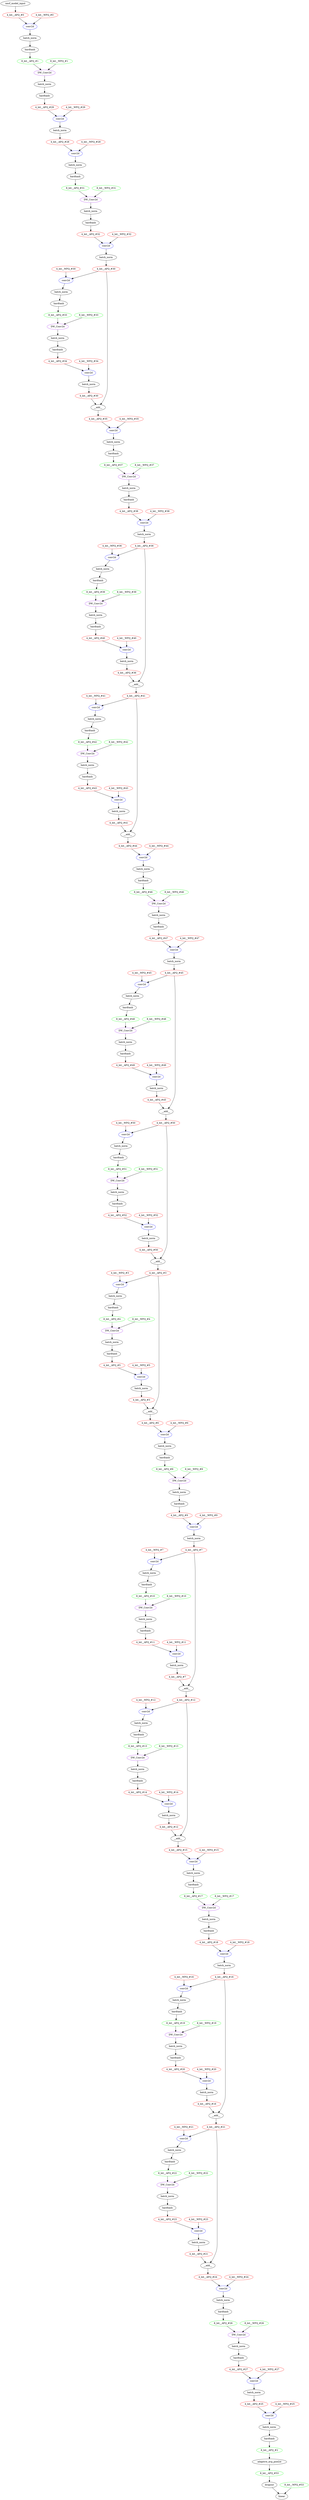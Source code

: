 strict digraph  {
"0 /nncf_model_input" [id=0, label=nncf_model_input, scope="", type=nncf_model_input];
"1 SymmetricQuantizer/symmetric_quantize" [color=red, id=1, label="4_bit__AFQ_#0", scope=SymmetricQuantizer, type=symmetric_quantize];
"2 MobileNetV2/Sequential[features]/ConvBNReLU[0]/NNCFConv2d[0]/ModuleDict[pre_ops]/UpdateWeight[0]/SymmetricQuantizer[op]/symmetric_quantize" [color=red, id=2, label="4_bit__WFQ_#0", scope="MobileNetV2/Sequential[features]/ConvBNReLU[0]/NNCFConv2d[0]/ModuleDict[pre_ops]/UpdateWeight[0]/SymmetricQuantizer[op]", type=symmetric_quantize];
"3 MobileNetV2/Sequential[features]/ConvBNReLU[0]/NNCFConv2d[0]/conv2d" [color=blue, id=3, label=conv2d, scope="MobileNetV2/Sequential[features]/ConvBNReLU[0]/NNCFConv2d[0]", type=conv2d];
"4 MobileNetV2/Sequential[features]/ConvBNReLU[0]/BatchNorm2d[1]/batch_norm" [id=4, label=batch_norm, scope="MobileNetV2/Sequential[features]/ConvBNReLU[0]/BatchNorm2d[1]", type=batch_norm];
"5 MobileNetV2/Sequential[features]/ConvBNReLU[0]/ReLU6[2]/hardtanh" [id=5, label=hardtanh, scope="MobileNetV2/Sequential[features]/ConvBNReLU[0]/ReLU6[2]", type=hardtanh];
"6 MobileNetV2/Sequential[features]/ConvBNReLU[0]/ReLU6[2]/SymmetricQuantizer/symmetric_quantize" [color=green, id=6, label="8_bit__AFQ_#1", scope="MobileNetV2/Sequential[features]/ConvBNReLU[0]/ReLU6[2]/SymmetricQuantizer", type=symmetric_quantize];
"7 MobileNetV2/Sequential[features]/InvertedResidual[1]/Sequential[conv]/ConvBNReLU[0]/NNCFConv2d[0]/ModuleDict[pre_ops]/UpdateWeight[0]/SymmetricQuantizer[op]/symmetric_quantize" [color=green, id=7, label="8_bit__WFQ_#1", scope="MobileNetV2/Sequential[features]/InvertedResidual[1]/Sequential[conv]/ConvBNReLU[0]/NNCFConv2d[0]/ModuleDict[pre_ops]/UpdateWeight[0]/SymmetricQuantizer[op]", type=symmetric_quantize];
"8 MobileNetV2/Sequential[features]/InvertedResidual[1]/Sequential[conv]/ConvBNReLU[0]/NNCFConv2d[0]/conv2d" [color=purple, id=8, label=DW_Conv2d, scope="MobileNetV2/Sequential[features]/InvertedResidual[1]/Sequential[conv]/ConvBNReLU[0]/NNCFConv2d[0]", type=conv2d];
"9 MobileNetV2/Sequential[features]/InvertedResidual[1]/Sequential[conv]/ConvBNReLU[0]/BatchNorm2d[1]/batch_norm" [id=9, label=batch_norm, scope="MobileNetV2/Sequential[features]/InvertedResidual[1]/Sequential[conv]/ConvBNReLU[0]/BatchNorm2d[1]", type=batch_norm];
"10 MobileNetV2/Sequential[features]/InvertedResidual[1]/Sequential[conv]/ConvBNReLU[0]/ReLU6[2]/hardtanh" [id=10, label=hardtanh, scope="MobileNetV2/Sequential[features]/InvertedResidual[1]/Sequential[conv]/ConvBNReLU[0]/ReLU6[2]", type=hardtanh];
"11 MobileNetV2/Sequential[features]/InvertedResidual[1]/Sequential[conv]/ConvBNReLU[0]/ReLU6[2]/SymmetricQuantizer/symmetric_quantize" [color=red, id=11, label="4_bit__AFQ_#29", scope="MobileNetV2/Sequential[features]/InvertedResidual[1]/Sequential[conv]/ConvBNReLU[0]/ReLU6[2]/SymmetricQuantizer", type=symmetric_quantize];
"12 MobileNetV2/Sequential[features]/InvertedResidual[1]/Sequential[conv]/NNCFConv2d[1]/ModuleDict[pre_ops]/UpdateWeight[0]/SymmetricQuantizer[op]/symmetric_quantize" [color=red, id=12, label="4_bit__WFQ_#29", scope="MobileNetV2/Sequential[features]/InvertedResidual[1]/Sequential[conv]/NNCFConv2d[1]/ModuleDict[pre_ops]/UpdateWeight[0]/SymmetricQuantizer[op]", type=symmetric_quantize];
"13 MobileNetV2/Sequential[features]/InvertedResidual[1]/Sequential[conv]/NNCFConv2d[1]/conv2d" [color=blue, id=13, label=conv2d, scope="MobileNetV2/Sequential[features]/InvertedResidual[1]/Sequential[conv]/NNCFConv2d[1]", type=conv2d];
"14 MobileNetV2/Sequential[features]/InvertedResidual[1]/Sequential[conv]/BatchNorm2d[2]/batch_norm" [id=14, label=batch_norm, scope="MobileNetV2/Sequential[features]/InvertedResidual[1]/Sequential[conv]/BatchNorm2d[2]", type=batch_norm];
"15 MobileNetV2/Sequential[features]/InvertedResidual[1]/Sequential[conv]/BatchNorm2d[2]/SymmetricQuantizer/symmetric_quantize" [color=red, id=15, label="4_bit__AFQ_#28", scope="MobileNetV2/Sequential[features]/InvertedResidual[1]/Sequential[conv]/BatchNorm2d[2]/SymmetricQuantizer", type=symmetric_quantize];
"16 MobileNetV2/Sequential[features]/InvertedResidual[2]/Sequential[conv]/ConvBNReLU[0]/NNCFConv2d[0]/ModuleDict[pre_ops]/UpdateWeight[0]/SymmetricQuantizer[op]/symmetric_quantize" [color=red, id=16, label="4_bit__WFQ_#28", scope="MobileNetV2/Sequential[features]/InvertedResidual[2]/Sequential[conv]/ConvBNReLU[0]/NNCFConv2d[0]/ModuleDict[pre_ops]/UpdateWeight[0]/SymmetricQuantizer[op]", type=symmetric_quantize];
"17 MobileNetV2/Sequential[features]/InvertedResidual[2]/Sequential[conv]/ConvBNReLU[0]/NNCFConv2d[0]/conv2d" [color=blue, id=17, label=conv2d, scope="MobileNetV2/Sequential[features]/InvertedResidual[2]/Sequential[conv]/ConvBNReLU[0]/NNCFConv2d[0]", type=conv2d];
"18 MobileNetV2/Sequential[features]/InvertedResidual[2]/Sequential[conv]/ConvBNReLU[0]/BatchNorm2d[1]/batch_norm" [id=18, label=batch_norm, scope="MobileNetV2/Sequential[features]/InvertedResidual[2]/Sequential[conv]/ConvBNReLU[0]/BatchNorm2d[1]", type=batch_norm];
"19 MobileNetV2/Sequential[features]/InvertedResidual[2]/Sequential[conv]/ConvBNReLU[0]/ReLU6[2]/hardtanh" [id=19, label=hardtanh, scope="MobileNetV2/Sequential[features]/InvertedResidual[2]/Sequential[conv]/ConvBNReLU[0]/ReLU6[2]", type=hardtanh];
"20 MobileNetV2/Sequential[features]/InvertedResidual[2]/Sequential[conv]/ConvBNReLU[0]/ReLU6[2]/SymmetricQuantizer/symmetric_quantize" [color=green, id=20, label="8_bit__AFQ_#31", scope="MobileNetV2/Sequential[features]/InvertedResidual[2]/Sequential[conv]/ConvBNReLU[0]/ReLU6[2]/SymmetricQuantizer", type=symmetric_quantize];
"21 MobileNetV2/Sequential[features]/InvertedResidual[2]/Sequential[conv]/ConvBNReLU[1]/NNCFConv2d[0]/ModuleDict[pre_ops]/UpdateWeight[0]/SymmetricQuantizer[op]/symmetric_quantize" [color=green, id=21, label="8_bit__WFQ_#31", scope="MobileNetV2/Sequential[features]/InvertedResidual[2]/Sequential[conv]/ConvBNReLU[1]/NNCFConv2d[0]/ModuleDict[pre_ops]/UpdateWeight[0]/SymmetricQuantizer[op]", type=symmetric_quantize];
"22 MobileNetV2/Sequential[features]/InvertedResidual[2]/Sequential[conv]/ConvBNReLU[1]/NNCFConv2d[0]/conv2d" [color=purple, id=22, label=DW_Conv2d, scope="MobileNetV2/Sequential[features]/InvertedResidual[2]/Sequential[conv]/ConvBNReLU[1]/NNCFConv2d[0]", type=conv2d];
"23 MobileNetV2/Sequential[features]/InvertedResidual[2]/Sequential[conv]/ConvBNReLU[1]/BatchNorm2d[1]/batch_norm" [id=23, label=batch_norm, scope="MobileNetV2/Sequential[features]/InvertedResidual[2]/Sequential[conv]/ConvBNReLU[1]/BatchNorm2d[1]", type=batch_norm];
"24 MobileNetV2/Sequential[features]/InvertedResidual[2]/Sequential[conv]/ConvBNReLU[1]/ReLU6[2]/hardtanh" [id=24, label=hardtanh, scope="MobileNetV2/Sequential[features]/InvertedResidual[2]/Sequential[conv]/ConvBNReLU[1]/ReLU6[2]", type=hardtanh];
"25 MobileNetV2/Sequential[features]/InvertedResidual[2]/Sequential[conv]/ConvBNReLU[1]/ReLU6[2]/SymmetricQuantizer/symmetric_quantize" [color=red, id=25, label="4_bit__AFQ_#32", scope="MobileNetV2/Sequential[features]/InvertedResidual[2]/Sequential[conv]/ConvBNReLU[1]/ReLU6[2]/SymmetricQuantizer", type=symmetric_quantize];
"26 MobileNetV2/Sequential[features]/InvertedResidual[2]/Sequential[conv]/NNCFConv2d[2]/ModuleDict[pre_ops]/UpdateWeight[0]/SymmetricQuantizer[op]/symmetric_quantize" [color=red, id=26, label="4_bit__WFQ_#32", scope="MobileNetV2/Sequential[features]/InvertedResidual[2]/Sequential[conv]/NNCFConv2d[2]/ModuleDict[pre_ops]/UpdateWeight[0]/SymmetricQuantizer[op]", type=symmetric_quantize];
"27 MobileNetV2/Sequential[features]/InvertedResidual[2]/Sequential[conv]/NNCFConv2d[2]/conv2d" [color=blue, id=27, label=conv2d, scope="MobileNetV2/Sequential[features]/InvertedResidual[2]/Sequential[conv]/NNCFConv2d[2]", type=conv2d];
"28 MobileNetV2/Sequential[features]/InvertedResidual[2]/Sequential[conv]/BatchNorm2d[3]/batch_norm" [id=28, label=batch_norm, scope="MobileNetV2/Sequential[features]/InvertedResidual[2]/Sequential[conv]/BatchNorm2d[3]", type=batch_norm];
"29 MobileNetV2/Sequential[features]/InvertedResidual[2]/Sequential[conv]/BatchNorm2d[3]/SymmetricQuantizer/symmetric_quantize" [color=red, id=29, label="4_bit__AFQ_#30", scope="MobileNetV2/Sequential[features]/InvertedResidual[2]/Sequential[conv]/BatchNorm2d[3]/SymmetricQuantizer", type=symmetric_quantize];
"30 MobileNetV2/Sequential[features]/InvertedResidual[3]/Sequential[conv]/ConvBNReLU[0]/NNCFConv2d[0]/ModuleDict[pre_ops]/UpdateWeight[0]/SymmetricQuantizer[op]/symmetric_quantize" [color=red, id=30, label="4_bit__WFQ_#30", scope="MobileNetV2/Sequential[features]/InvertedResidual[3]/Sequential[conv]/ConvBNReLU[0]/NNCFConv2d[0]/ModuleDict[pre_ops]/UpdateWeight[0]/SymmetricQuantizer[op]", type=symmetric_quantize];
"31 MobileNetV2/Sequential[features]/InvertedResidual[3]/Sequential[conv]/ConvBNReLU[0]/NNCFConv2d[0]/conv2d" [color=blue, id=31, label=conv2d, scope="MobileNetV2/Sequential[features]/InvertedResidual[3]/Sequential[conv]/ConvBNReLU[0]/NNCFConv2d[0]", type=conv2d];
"32 MobileNetV2/Sequential[features]/InvertedResidual[3]/Sequential[conv]/ConvBNReLU[0]/BatchNorm2d[1]/batch_norm" [id=32, label=batch_norm, scope="MobileNetV2/Sequential[features]/InvertedResidual[3]/Sequential[conv]/ConvBNReLU[0]/BatchNorm2d[1]", type=batch_norm];
"33 MobileNetV2/Sequential[features]/InvertedResidual[3]/Sequential[conv]/ConvBNReLU[0]/ReLU6[2]/hardtanh" [id=33, label=hardtanh, scope="MobileNetV2/Sequential[features]/InvertedResidual[3]/Sequential[conv]/ConvBNReLU[0]/ReLU6[2]", type=hardtanh];
"34 MobileNetV2/Sequential[features]/InvertedResidual[3]/Sequential[conv]/ConvBNReLU[0]/ReLU6[2]/SymmetricQuantizer/symmetric_quantize" [color=green, id=34, label="8_bit__AFQ_#33", scope="MobileNetV2/Sequential[features]/InvertedResidual[3]/Sequential[conv]/ConvBNReLU[0]/ReLU6[2]/SymmetricQuantizer", type=symmetric_quantize];
"35 MobileNetV2/Sequential[features]/InvertedResidual[3]/Sequential[conv]/ConvBNReLU[1]/NNCFConv2d[0]/ModuleDict[pre_ops]/UpdateWeight[0]/SymmetricQuantizer[op]/symmetric_quantize" [color=green, id=35, label="8_bit__WFQ_#33", scope="MobileNetV2/Sequential[features]/InvertedResidual[3]/Sequential[conv]/ConvBNReLU[1]/NNCFConv2d[0]/ModuleDict[pre_ops]/UpdateWeight[0]/SymmetricQuantizer[op]", type=symmetric_quantize];
"36 MobileNetV2/Sequential[features]/InvertedResidual[3]/Sequential[conv]/ConvBNReLU[1]/NNCFConv2d[0]/conv2d" [color=purple, id=36, label=DW_Conv2d, scope="MobileNetV2/Sequential[features]/InvertedResidual[3]/Sequential[conv]/ConvBNReLU[1]/NNCFConv2d[0]", type=conv2d];
"37 MobileNetV2/Sequential[features]/InvertedResidual[3]/Sequential[conv]/ConvBNReLU[1]/BatchNorm2d[1]/batch_norm" [id=37, label=batch_norm, scope="MobileNetV2/Sequential[features]/InvertedResidual[3]/Sequential[conv]/ConvBNReLU[1]/BatchNorm2d[1]", type=batch_norm];
"38 MobileNetV2/Sequential[features]/InvertedResidual[3]/Sequential[conv]/ConvBNReLU[1]/ReLU6[2]/hardtanh" [id=38, label=hardtanh, scope="MobileNetV2/Sequential[features]/InvertedResidual[3]/Sequential[conv]/ConvBNReLU[1]/ReLU6[2]", type=hardtanh];
"39 MobileNetV2/Sequential[features]/InvertedResidual[3]/Sequential[conv]/ConvBNReLU[1]/ReLU6[2]/SymmetricQuantizer/symmetric_quantize" [color=red, id=39, label="4_bit__AFQ_#34", scope="MobileNetV2/Sequential[features]/InvertedResidual[3]/Sequential[conv]/ConvBNReLU[1]/ReLU6[2]/SymmetricQuantizer", type=symmetric_quantize];
"40 MobileNetV2/Sequential[features]/InvertedResidual[3]/Sequential[conv]/NNCFConv2d[2]/ModuleDict[pre_ops]/UpdateWeight[0]/SymmetricQuantizer[op]/symmetric_quantize" [color=red, id=40, label="4_bit__WFQ_#34", scope="MobileNetV2/Sequential[features]/InvertedResidual[3]/Sequential[conv]/NNCFConv2d[2]/ModuleDict[pre_ops]/UpdateWeight[0]/SymmetricQuantizer[op]", type=symmetric_quantize];
"41 MobileNetV2/Sequential[features]/InvertedResidual[3]/Sequential[conv]/NNCFConv2d[2]/conv2d" [color=blue, id=41, label=conv2d, scope="MobileNetV2/Sequential[features]/InvertedResidual[3]/Sequential[conv]/NNCFConv2d[2]", type=conv2d];
"42 MobileNetV2/Sequential[features]/InvertedResidual[3]/Sequential[conv]/BatchNorm2d[3]/batch_norm" [id=42, label=batch_norm, scope="MobileNetV2/Sequential[features]/InvertedResidual[3]/Sequential[conv]/BatchNorm2d[3]", type=batch_norm];
"43 MobileNetV2/Sequential[features]/InvertedResidual[3]/Sequential[conv]/BatchNorm2d[3]/SymmetricQuantizer/symmetric_quantize" [color=red, id=43, label="4_bit__AFQ_#30", scope="MobileNetV2/Sequential[features]/InvertedResidual[3]/Sequential[conv]/BatchNorm2d[3]/SymmetricQuantizer", type=symmetric_quantize];
"44 MobileNetV2/Sequential[features]/InvertedResidual[3]/__add__" [id=44, label=__add__, scope="MobileNetV2/Sequential[features]/InvertedResidual[3]", type=__add__];
"45 MobileNetV2/Sequential[features]/InvertedResidual[3]/SymmetricQuantizer/symmetric_quantize" [color=red, id=45, label="4_bit__AFQ_#35", scope="MobileNetV2/Sequential[features]/InvertedResidual[3]/SymmetricQuantizer", type=symmetric_quantize];
"46 MobileNetV2/Sequential[features]/InvertedResidual[4]/Sequential[conv]/ConvBNReLU[0]/NNCFConv2d[0]/ModuleDict[pre_ops]/UpdateWeight[0]/SymmetricQuantizer[op]/symmetric_quantize" [color=red, id=46, label="4_bit__WFQ_#35", scope="MobileNetV2/Sequential[features]/InvertedResidual[4]/Sequential[conv]/ConvBNReLU[0]/NNCFConv2d[0]/ModuleDict[pre_ops]/UpdateWeight[0]/SymmetricQuantizer[op]", type=symmetric_quantize];
"47 MobileNetV2/Sequential[features]/InvertedResidual[4]/Sequential[conv]/ConvBNReLU[0]/NNCFConv2d[0]/conv2d" [color=blue, id=47, label=conv2d, scope="MobileNetV2/Sequential[features]/InvertedResidual[4]/Sequential[conv]/ConvBNReLU[0]/NNCFConv2d[0]", type=conv2d];
"48 MobileNetV2/Sequential[features]/InvertedResidual[4]/Sequential[conv]/ConvBNReLU[0]/BatchNorm2d[1]/batch_norm" [id=48, label=batch_norm, scope="MobileNetV2/Sequential[features]/InvertedResidual[4]/Sequential[conv]/ConvBNReLU[0]/BatchNorm2d[1]", type=batch_norm];
"49 MobileNetV2/Sequential[features]/InvertedResidual[4]/Sequential[conv]/ConvBNReLU[0]/ReLU6[2]/hardtanh" [id=49, label=hardtanh, scope="MobileNetV2/Sequential[features]/InvertedResidual[4]/Sequential[conv]/ConvBNReLU[0]/ReLU6[2]", type=hardtanh];
"50 MobileNetV2/Sequential[features]/InvertedResidual[4]/Sequential[conv]/ConvBNReLU[0]/ReLU6[2]/SymmetricQuantizer/symmetric_quantize" [color=green, id=50, label="8_bit__AFQ_#37", scope="MobileNetV2/Sequential[features]/InvertedResidual[4]/Sequential[conv]/ConvBNReLU[0]/ReLU6[2]/SymmetricQuantizer", type=symmetric_quantize];
"51 MobileNetV2/Sequential[features]/InvertedResidual[4]/Sequential[conv]/ConvBNReLU[1]/NNCFConv2d[0]/ModuleDict[pre_ops]/UpdateWeight[0]/SymmetricQuantizer[op]/symmetric_quantize" [color=green, id=51, label="8_bit__WFQ_#37", scope="MobileNetV2/Sequential[features]/InvertedResidual[4]/Sequential[conv]/ConvBNReLU[1]/NNCFConv2d[0]/ModuleDict[pre_ops]/UpdateWeight[0]/SymmetricQuantizer[op]", type=symmetric_quantize];
"52 MobileNetV2/Sequential[features]/InvertedResidual[4]/Sequential[conv]/ConvBNReLU[1]/NNCFConv2d[0]/conv2d" [color=purple, id=52, label=DW_Conv2d, scope="MobileNetV2/Sequential[features]/InvertedResidual[4]/Sequential[conv]/ConvBNReLU[1]/NNCFConv2d[0]", type=conv2d];
"53 MobileNetV2/Sequential[features]/InvertedResidual[4]/Sequential[conv]/ConvBNReLU[1]/BatchNorm2d[1]/batch_norm" [id=53, label=batch_norm, scope="MobileNetV2/Sequential[features]/InvertedResidual[4]/Sequential[conv]/ConvBNReLU[1]/BatchNorm2d[1]", type=batch_norm];
"54 MobileNetV2/Sequential[features]/InvertedResidual[4]/Sequential[conv]/ConvBNReLU[1]/ReLU6[2]/hardtanh" [id=54, label=hardtanh, scope="MobileNetV2/Sequential[features]/InvertedResidual[4]/Sequential[conv]/ConvBNReLU[1]/ReLU6[2]", type=hardtanh];
"55 MobileNetV2/Sequential[features]/InvertedResidual[4]/Sequential[conv]/ConvBNReLU[1]/ReLU6[2]/SymmetricQuantizer/symmetric_quantize" [color=red, id=55, label="4_bit__AFQ_#38", scope="MobileNetV2/Sequential[features]/InvertedResidual[4]/Sequential[conv]/ConvBNReLU[1]/ReLU6[2]/SymmetricQuantizer", type=symmetric_quantize];
"56 MobileNetV2/Sequential[features]/InvertedResidual[4]/Sequential[conv]/NNCFConv2d[2]/ModuleDict[pre_ops]/UpdateWeight[0]/SymmetricQuantizer[op]/symmetric_quantize" [color=red, id=56, label="4_bit__WFQ_#38", scope="MobileNetV2/Sequential[features]/InvertedResidual[4]/Sequential[conv]/NNCFConv2d[2]/ModuleDict[pre_ops]/UpdateWeight[0]/SymmetricQuantizer[op]", type=symmetric_quantize];
"57 MobileNetV2/Sequential[features]/InvertedResidual[4]/Sequential[conv]/NNCFConv2d[2]/conv2d" [color=blue, id=57, label=conv2d, scope="MobileNetV2/Sequential[features]/InvertedResidual[4]/Sequential[conv]/NNCFConv2d[2]", type=conv2d];
"58 MobileNetV2/Sequential[features]/InvertedResidual[4]/Sequential[conv]/BatchNorm2d[3]/batch_norm" [id=58, label=batch_norm, scope="MobileNetV2/Sequential[features]/InvertedResidual[4]/Sequential[conv]/BatchNorm2d[3]", type=batch_norm];
"59 MobileNetV2/Sequential[features]/InvertedResidual[4]/Sequential[conv]/BatchNorm2d[3]/SymmetricQuantizer/symmetric_quantize" [color=red, id=59, label="4_bit__AFQ_#36", scope="MobileNetV2/Sequential[features]/InvertedResidual[4]/Sequential[conv]/BatchNorm2d[3]/SymmetricQuantizer", type=symmetric_quantize];
"60 MobileNetV2/Sequential[features]/InvertedResidual[5]/Sequential[conv]/ConvBNReLU[0]/NNCFConv2d[0]/ModuleDict[pre_ops]/UpdateWeight[0]/SymmetricQuantizer[op]/symmetric_quantize" [color=red, id=60, label="4_bit__WFQ_#36", scope="MobileNetV2/Sequential[features]/InvertedResidual[5]/Sequential[conv]/ConvBNReLU[0]/NNCFConv2d[0]/ModuleDict[pre_ops]/UpdateWeight[0]/SymmetricQuantizer[op]", type=symmetric_quantize];
"61 MobileNetV2/Sequential[features]/InvertedResidual[5]/Sequential[conv]/ConvBNReLU[0]/NNCFConv2d[0]/conv2d" [color=blue, id=61, label=conv2d, scope="MobileNetV2/Sequential[features]/InvertedResidual[5]/Sequential[conv]/ConvBNReLU[0]/NNCFConv2d[0]", type=conv2d];
"62 MobileNetV2/Sequential[features]/InvertedResidual[5]/Sequential[conv]/ConvBNReLU[0]/BatchNorm2d[1]/batch_norm" [id=62, label=batch_norm, scope="MobileNetV2/Sequential[features]/InvertedResidual[5]/Sequential[conv]/ConvBNReLU[0]/BatchNorm2d[1]", type=batch_norm];
"63 MobileNetV2/Sequential[features]/InvertedResidual[5]/Sequential[conv]/ConvBNReLU[0]/ReLU6[2]/hardtanh" [id=63, label=hardtanh, scope="MobileNetV2/Sequential[features]/InvertedResidual[5]/Sequential[conv]/ConvBNReLU[0]/ReLU6[2]", type=hardtanh];
"64 MobileNetV2/Sequential[features]/InvertedResidual[5]/Sequential[conv]/ConvBNReLU[0]/ReLU6[2]/SymmetricQuantizer/symmetric_quantize" [color=green, id=64, label="8_bit__AFQ_#39", scope="MobileNetV2/Sequential[features]/InvertedResidual[5]/Sequential[conv]/ConvBNReLU[0]/ReLU6[2]/SymmetricQuantizer", type=symmetric_quantize];
"65 MobileNetV2/Sequential[features]/InvertedResidual[5]/Sequential[conv]/ConvBNReLU[1]/NNCFConv2d[0]/ModuleDict[pre_ops]/UpdateWeight[0]/SymmetricQuantizer[op]/symmetric_quantize" [color=green, id=65, label="8_bit__WFQ_#39", scope="MobileNetV2/Sequential[features]/InvertedResidual[5]/Sequential[conv]/ConvBNReLU[1]/NNCFConv2d[0]/ModuleDict[pre_ops]/UpdateWeight[0]/SymmetricQuantizer[op]", type=symmetric_quantize];
"66 MobileNetV2/Sequential[features]/InvertedResidual[5]/Sequential[conv]/ConvBNReLU[1]/NNCFConv2d[0]/conv2d" [color=purple, id=66, label=DW_Conv2d, scope="MobileNetV2/Sequential[features]/InvertedResidual[5]/Sequential[conv]/ConvBNReLU[1]/NNCFConv2d[0]", type=conv2d];
"67 MobileNetV2/Sequential[features]/InvertedResidual[5]/Sequential[conv]/ConvBNReLU[1]/BatchNorm2d[1]/batch_norm" [id=67, label=batch_norm, scope="MobileNetV2/Sequential[features]/InvertedResidual[5]/Sequential[conv]/ConvBNReLU[1]/BatchNorm2d[1]", type=batch_norm];
"68 MobileNetV2/Sequential[features]/InvertedResidual[5]/Sequential[conv]/ConvBNReLU[1]/ReLU6[2]/hardtanh" [id=68, label=hardtanh, scope="MobileNetV2/Sequential[features]/InvertedResidual[5]/Sequential[conv]/ConvBNReLU[1]/ReLU6[2]", type=hardtanh];
"69 MobileNetV2/Sequential[features]/InvertedResidual[5]/Sequential[conv]/ConvBNReLU[1]/ReLU6[2]/SymmetricQuantizer/symmetric_quantize" [color=red, id=69, label="4_bit__AFQ_#40", scope="MobileNetV2/Sequential[features]/InvertedResidual[5]/Sequential[conv]/ConvBNReLU[1]/ReLU6[2]/SymmetricQuantizer", type=symmetric_quantize];
"70 MobileNetV2/Sequential[features]/InvertedResidual[5]/Sequential[conv]/NNCFConv2d[2]/ModuleDict[pre_ops]/UpdateWeight[0]/SymmetricQuantizer[op]/symmetric_quantize" [color=red, id=70, label="4_bit__WFQ_#40", scope="MobileNetV2/Sequential[features]/InvertedResidual[5]/Sequential[conv]/NNCFConv2d[2]/ModuleDict[pre_ops]/UpdateWeight[0]/SymmetricQuantizer[op]", type=symmetric_quantize];
"71 MobileNetV2/Sequential[features]/InvertedResidual[5]/Sequential[conv]/NNCFConv2d[2]/conv2d" [color=blue, id=71, label=conv2d, scope="MobileNetV2/Sequential[features]/InvertedResidual[5]/Sequential[conv]/NNCFConv2d[2]", type=conv2d];
"72 MobileNetV2/Sequential[features]/InvertedResidual[5]/Sequential[conv]/BatchNorm2d[3]/batch_norm" [id=72, label=batch_norm, scope="MobileNetV2/Sequential[features]/InvertedResidual[5]/Sequential[conv]/BatchNorm2d[3]", type=batch_norm];
"73 MobileNetV2/Sequential[features]/InvertedResidual[5]/Sequential[conv]/BatchNorm2d[3]/SymmetricQuantizer/symmetric_quantize" [color=red, id=73, label="4_bit__AFQ_#36", scope="MobileNetV2/Sequential[features]/InvertedResidual[5]/Sequential[conv]/BatchNorm2d[3]/SymmetricQuantizer", type=symmetric_quantize];
"74 MobileNetV2/Sequential[features]/InvertedResidual[5]/__add__" [id=74, label=__add__, scope="MobileNetV2/Sequential[features]/InvertedResidual[5]", type=__add__];
"75 MobileNetV2/Sequential[features]/InvertedResidual[5]/SymmetricQuantizer/symmetric_quantize" [color=red, id=75, label="4_bit__AFQ_#41", scope="MobileNetV2/Sequential[features]/InvertedResidual[5]/SymmetricQuantizer", type=symmetric_quantize];
"76 MobileNetV2/Sequential[features]/InvertedResidual[6]/Sequential[conv]/ConvBNReLU[0]/NNCFConv2d[0]/ModuleDict[pre_ops]/UpdateWeight[0]/SymmetricQuantizer[op]/symmetric_quantize" [color=red, id=76, label="4_bit__WFQ_#41", scope="MobileNetV2/Sequential[features]/InvertedResidual[6]/Sequential[conv]/ConvBNReLU[0]/NNCFConv2d[0]/ModuleDict[pre_ops]/UpdateWeight[0]/SymmetricQuantizer[op]", type=symmetric_quantize];
"77 MobileNetV2/Sequential[features]/InvertedResidual[6]/Sequential[conv]/ConvBNReLU[0]/NNCFConv2d[0]/conv2d" [color=blue, id=77, label=conv2d, scope="MobileNetV2/Sequential[features]/InvertedResidual[6]/Sequential[conv]/ConvBNReLU[0]/NNCFConv2d[0]", type=conv2d];
"78 MobileNetV2/Sequential[features]/InvertedResidual[6]/Sequential[conv]/ConvBNReLU[0]/BatchNorm2d[1]/batch_norm" [id=78, label=batch_norm, scope="MobileNetV2/Sequential[features]/InvertedResidual[6]/Sequential[conv]/ConvBNReLU[0]/BatchNorm2d[1]", type=batch_norm];
"79 MobileNetV2/Sequential[features]/InvertedResidual[6]/Sequential[conv]/ConvBNReLU[0]/ReLU6[2]/hardtanh" [id=79, label=hardtanh, scope="MobileNetV2/Sequential[features]/InvertedResidual[6]/Sequential[conv]/ConvBNReLU[0]/ReLU6[2]", type=hardtanh];
"80 MobileNetV2/Sequential[features]/InvertedResidual[6]/Sequential[conv]/ConvBNReLU[0]/ReLU6[2]/SymmetricQuantizer/symmetric_quantize" [color=green, id=80, label="8_bit__AFQ_#42", scope="MobileNetV2/Sequential[features]/InvertedResidual[6]/Sequential[conv]/ConvBNReLU[0]/ReLU6[2]/SymmetricQuantizer", type=symmetric_quantize];
"81 MobileNetV2/Sequential[features]/InvertedResidual[6]/Sequential[conv]/ConvBNReLU[1]/NNCFConv2d[0]/ModuleDict[pre_ops]/UpdateWeight[0]/SymmetricQuantizer[op]/symmetric_quantize" [color=green, id=81, label="8_bit__WFQ_#42", scope="MobileNetV2/Sequential[features]/InvertedResidual[6]/Sequential[conv]/ConvBNReLU[1]/NNCFConv2d[0]/ModuleDict[pre_ops]/UpdateWeight[0]/SymmetricQuantizer[op]", type=symmetric_quantize];
"82 MobileNetV2/Sequential[features]/InvertedResidual[6]/Sequential[conv]/ConvBNReLU[1]/NNCFConv2d[0]/conv2d" [color=purple, id=82, label=DW_Conv2d, scope="MobileNetV2/Sequential[features]/InvertedResidual[6]/Sequential[conv]/ConvBNReLU[1]/NNCFConv2d[0]", type=conv2d];
"83 MobileNetV2/Sequential[features]/InvertedResidual[6]/Sequential[conv]/ConvBNReLU[1]/BatchNorm2d[1]/batch_norm" [id=83, label=batch_norm, scope="MobileNetV2/Sequential[features]/InvertedResidual[6]/Sequential[conv]/ConvBNReLU[1]/BatchNorm2d[1]", type=batch_norm];
"84 MobileNetV2/Sequential[features]/InvertedResidual[6]/Sequential[conv]/ConvBNReLU[1]/ReLU6[2]/hardtanh" [id=84, label=hardtanh, scope="MobileNetV2/Sequential[features]/InvertedResidual[6]/Sequential[conv]/ConvBNReLU[1]/ReLU6[2]", type=hardtanh];
"85 MobileNetV2/Sequential[features]/InvertedResidual[6]/Sequential[conv]/ConvBNReLU[1]/ReLU6[2]/SymmetricQuantizer/symmetric_quantize" [color=red, id=85, label="4_bit__AFQ_#43", scope="MobileNetV2/Sequential[features]/InvertedResidual[6]/Sequential[conv]/ConvBNReLU[1]/ReLU6[2]/SymmetricQuantizer", type=symmetric_quantize];
"86 MobileNetV2/Sequential[features]/InvertedResidual[6]/Sequential[conv]/NNCFConv2d[2]/ModuleDict[pre_ops]/UpdateWeight[0]/SymmetricQuantizer[op]/symmetric_quantize" [color=red, id=86, label="4_bit__WFQ_#43", scope="MobileNetV2/Sequential[features]/InvertedResidual[6]/Sequential[conv]/NNCFConv2d[2]/ModuleDict[pre_ops]/UpdateWeight[0]/SymmetricQuantizer[op]", type=symmetric_quantize];
"87 MobileNetV2/Sequential[features]/InvertedResidual[6]/Sequential[conv]/NNCFConv2d[2]/conv2d" [color=blue, id=87, label=conv2d, scope="MobileNetV2/Sequential[features]/InvertedResidual[6]/Sequential[conv]/NNCFConv2d[2]", type=conv2d];
"88 MobileNetV2/Sequential[features]/InvertedResidual[6]/Sequential[conv]/BatchNorm2d[3]/batch_norm" [id=88, label=batch_norm, scope="MobileNetV2/Sequential[features]/InvertedResidual[6]/Sequential[conv]/BatchNorm2d[3]", type=batch_norm];
"89 MobileNetV2/Sequential[features]/InvertedResidual[6]/Sequential[conv]/BatchNorm2d[3]/SymmetricQuantizer/symmetric_quantize" [color=red, id=89, label="4_bit__AFQ_#41", scope="MobileNetV2/Sequential[features]/InvertedResidual[6]/Sequential[conv]/BatchNorm2d[3]/SymmetricQuantizer", type=symmetric_quantize];
"90 MobileNetV2/Sequential[features]/InvertedResidual[6]/__add__" [id=90, label=__add__, scope="MobileNetV2/Sequential[features]/InvertedResidual[6]", type=__add__];
"91 MobileNetV2/Sequential[features]/InvertedResidual[6]/SymmetricQuantizer/symmetric_quantize" [color=red, id=91, label="4_bit__AFQ_#44", scope="MobileNetV2/Sequential[features]/InvertedResidual[6]/SymmetricQuantizer", type=symmetric_quantize];
"92 MobileNetV2/Sequential[features]/InvertedResidual[7]/Sequential[conv]/ConvBNReLU[0]/NNCFConv2d[0]/ModuleDict[pre_ops]/UpdateWeight[0]/SymmetricQuantizer[op]/symmetric_quantize" [color=red, id=92, label="4_bit__WFQ_#44", scope="MobileNetV2/Sequential[features]/InvertedResidual[7]/Sequential[conv]/ConvBNReLU[0]/NNCFConv2d[0]/ModuleDict[pre_ops]/UpdateWeight[0]/SymmetricQuantizer[op]", type=symmetric_quantize];
"93 MobileNetV2/Sequential[features]/InvertedResidual[7]/Sequential[conv]/ConvBNReLU[0]/NNCFConv2d[0]/conv2d" [color=blue, id=93, label=conv2d, scope="MobileNetV2/Sequential[features]/InvertedResidual[7]/Sequential[conv]/ConvBNReLU[0]/NNCFConv2d[0]", type=conv2d];
"94 MobileNetV2/Sequential[features]/InvertedResidual[7]/Sequential[conv]/ConvBNReLU[0]/BatchNorm2d[1]/batch_norm" [id=94, label=batch_norm, scope="MobileNetV2/Sequential[features]/InvertedResidual[7]/Sequential[conv]/ConvBNReLU[0]/BatchNorm2d[1]", type=batch_norm];
"95 MobileNetV2/Sequential[features]/InvertedResidual[7]/Sequential[conv]/ConvBNReLU[0]/ReLU6[2]/hardtanh" [id=95, label=hardtanh, scope="MobileNetV2/Sequential[features]/InvertedResidual[7]/Sequential[conv]/ConvBNReLU[0]/ReLU6[2]", type=hardtanh];
"96 MobileNetV2/Sequential[features]/InvertedResidual[7]/Sequential[conv]/ConvBNReLU[0]/ReLU6[2]/SymmetricQuantizer/symmetric_quantize" [color=green, id=96, label="8_bit__AFQ_#46", scope="MobileNetV2/Sequential[features]/InvertedResidual[7]/Sequential[conv]/ConvBNReLU[0]/ReLU6[2]/SymmetricQuantizer", type=symmetric_quantize];
"97 MobileNetV2/Sequential[features]/InvertedResidual[7]/Sequential[conv]/ConvBNReLU[1]/NNCFConv2d[0]/ModuleDict[pre_ops]/UpdateWeight[0]/SymmetricQuantizer[op]/symmetric_quantize" [color=green, id=97, label="8_bit__WFQ_#46", scope="MobileNetV2/Sequential[features]/InvertedResidual[7]/Sequential[conv]/ConvBNReLU[1]/NNCFConv2d[0]/ModuleDict[pre_ops]/UpdateWeight[0]/SymmetricQuantizer[op]", type=symmetric_quantize];
"98 MobileNetV2/Sequential[features]/InvertedResidual[7]/Sequential[conv]/ConvBNReLU[1]/NNCFConv2d[0]/conv2d" [color=purple, id=98, label=DW_Conv2d, scope="MobileNetV2/Sequential[features]/InvertedResidual[7]/Sequential[conv]/ConvBNReLU[1]/NNCFConv2d[0]", type=conv2d];
"99 MobileNetV2/Sequential[features]/InvertedResidual[7]/Sequential[conv]/ConvBNReLU[1]/BatchNorm2d[1]/batch_norm" [id=99, label=batch_norm, scope="MobileNetV2/Sequential[features]/InvertedResidual[7]/Sequential[conv]/ConvBNReLU[1]/BatchNorm2d[1]", type=batch_norm];
"100 MobileNetV2/Sequential[features]/InvertedResidual[7]/Sequential[conv]/ConvBNReLU[1]/ReLU6[2]/hardtanh" [id=100, label=hardtanh, scope="MobileNetV2/Sequential[features]/InvertedResidual[7]/Sequential[conv]/ConvBNReLU[1]/ReLU6[2]", type=hardtanh];
"101 MobileNetV2/Sequential[features]/InvertedResidual[7]/Sequential[conv]/ConvBNReLU[1]/ReLU6[2]/SymmetricQuantizer/symmetric_quantize" [color=red, id=101, label="4_bit__AFQ_#47", scope="MobileNetV2/Sequential[features]/InvertedResidual[7]/Sequential[conv]/ConvBNReLU[1]/ReLU6[2]/SymmetricQuantizer", type=symmetric_quantize];
"102 MobileNetV2/Sequential[features]/InvertedResidual[7]/Sequential[conv]/NNCFConv2d[2]/ModuleDict[pre_ops]/UpdateWeight[0]/SymmetricQuantizer[op]/symmetric_quantize" [color=red, id=102, label="4_bit__WFQ_#47", scope="MobileNetV2/Sequential[features]/InvertedResidual[7]/Sequential[conv]/NNCFConv2d[2]/ModuleDict[pre_ops]/UpdateWeight[0]/SymmetricQuantizer[op]", type=symmetric_quantize];
"103 MobileNetV2/Sequential[features]/InvertedResidual[7]/Sequential[conv]/NNCFConv2d[2]/conv2d" [color=blue, id=103, label=conv2d, scope="MobileNetV2/Sequential[features]/InvertedResidual[7]/Sequential[conv]/NNCFConv2d[2]", type=conv2d];
"104 MobileNetV2/Sequential[features]/InvertedResidual[7]/Sequential[conv]/BatchNorm2d[3]/batch_norm" [id=104, label=batch_norm, scope="MobileNetV2/Sequential[features]/InvertedResidual[7]/Sequential[conv]/BatchNorm2d[3]", type=batch_norm];
"105 MobileNetV2/Sequential[features]/InvertedResidual[7]/Sequential[conv]/BatchNorm2d[3]/SymmetricQuantizer/symmetric_quantize" [color=red, id=105, label="4_bit__AFQ_#45", scope="MobileNetV2/Sequential[features]/InvertedResidual[7]/Sequential[conv]/BatchNorm2d[3]/SymmetricQuantizer", type=symmetric_quantize];
"106 MobileNetV2/Sequential[features]/InvertedResidual[8]/Sequential[conv]/ConvBNReLU[0]/NNCFConv2d[0]/ModuleDict[pre_ops]/UpdateWeight[0]/SymmetricQuantizer[op]/symmetric_quantize" [color=red, id=106, label="4_bit__WFQ_#45", scope="MobileNetV2/Sequential[features]/InvertedResidual[8]/Sequential[conv]/ConvBNReLU[0]/NNCFConv2d[0]/ModuleDict[pre_ops]/UpdateWeight[0]/SymmetricQuantizer[op]", type=symmetric_quantize];
"107 MobileNetV2/Sequential[features]/InvertedResidual[8]/Sequential[conv]/ConvBNReLU[0]/NNCFConv2d[0]/conv2d" [color=blue, id=107, label=conv2d, scope="MobileNetV2/Sequential[features]/InvertedResidual[8]/Sequential[conv]/ConvBNReLU[0]/NNCFConv2d[0]", type=conv2d];
"108 MobileNetV2/Sequential[features]/InvertedResidual[8]/Sequential[conv]/ConvBNReLU[0]/BatchNorm2d[1]/batch_norm" [id=108, label=batch_norm, scope="MobileNetV2/Sequential[features]/InvertedResidual[8]/Sequential[conv]/ConvBNReLU[0]/BatchNorm2d[1]", type=batch_norm];
"109 MobileNetV2/Sequential[features]/InvertedResidual[8]/Sequential[conv]/ConvBNReLU[0]/ReLU6[2]/hardtanh" [id=109, label=hardtanh, scope="MobileNetV2/Sequential[features]/InvertedResidual[8]/Sequential[conv]/ConvBNReLU[0]/ReLU6[2]", type=hardtanh];
"110 MobileNetV2/Sequential[features]/InvertedResidual[8]/Sequential[conv]/ConvBNReLU[0]/ReLU6[2]/SymmetricQuantizer/symmetric_quantize" [color=green, id=110, label="8_bit__AFQ_#48", scope="MobileNetV2/Sequential[features]/InvertedResidual[8]/Sequential[conv]/ConvBNReLU[0]/ReLU6[2]/SymmetricQuantizer", type=symmetric_quantize];
"111 MobileNetV2/Sequential[features]/InvertedResidual[8]/Sequential[conv]/ConvBNReLU[1]/NNCFConv2d[0]/ModuleDict[pre_ops]/UpdateWeight[0]/SymmetricQuantizer[op]/symmetric_quantize" [color=green, id=111, label="8_bit__WFQ_#48", scope="MobileNetV2/Sequential[features]/InvertedResidual[8]/Sequential[conv]/ConvBNReLU[1]/NNCFConv2d[0]/ModuleDict[pre_ops]/UpdateWeight[0]/SymmetricQuantizer[op]", type=symmetric_quantize];
"112 MobileNetV2/Sequential[features]/InvertedResidual[8]/Sequential[conv]/ConvBNReLU[1]/NNCFConv2d[0]/conv2d" [color=purple, id=112, label=DW_Conv2d, scope="MobileNetV2/Sequential[features]/InvertedResidual[8]/Sequential[conv]/ConvBNReLU[1]/NNCFConv2d[0]", type=conv2d];
"113 MobileNetV2/Sequential[features]/InvertedResidual[8]/Sequential[conv]/ConvBNReLU[1]/BatchNorm2d[1]/batch_norm" [id=113, label=batch_norm, scope="MobileNetV2/Sequential[features]/InvertedResidual[8]/Sequential[conv]/ConvBNReLU[1]/BatchNorm2d[1]", type=batch_norm];
"114 MobileNetV2/Sequential[features]/InvertedResidual[8]/Sequential[conv]/ConvBNReLU[1]/ReLU6[2]/hardtanh" [id=114, label=hardtanh, scope="MobileNetV2/Sequential[features]/InvertedResidual[8]/Sequential[conv]/ConvBNReLU[1]/ReLU6[2]", type=hardtanh];
"115 MobileNetV2/Sequential[features]/InvertedResidual[8]/Sequential[conv]/ConvBNReLU[1]/ReLU6[2]/SymmetricQuantizer/symmetric_quantize" [color=red, id=115, label="4_bit__AFQ_#49", scope="MobileNetV2/Sequential[features]/InvertedResidual[8]/Sequential[conv]/ConvBNReLU[1]/ReLU6[2]/SymmetricQuantizer", type=symmetric_quantize];
"116 MobileNetV2/Sequential[features]/InvertedResidual[8]/Sequential[conv]/NNCFConv2d[2]/ModuleDict[pre_ops]/UpdateWeight[0]/SymmetricQuantizer[op]/symmetric_quantize" [color=red, id=116, label="4_bit__WFQ_#49", scope="MobileNetV2/Sequential[features]/InvertedResidual[8]/Sequential[conv]/NNCFConv2d[2]/ModuleDict[pre_ops]/UpdateWeight[0]/SymmetricQuantizer[op]", type=symmetric_quantize];
"117 MobileNetV2/Sequential[features]/InvertedResidual[8]/Sequential[conv]/NNCFConv2d[2]/conv2d" [color=blue, id=117, label=conv2d, scope="MobileNetV2/Sequential[features]/InvertedResidual[8]/Sequential[conv]/NNCFConv2d[2]", type=conv2d];
"118 MobileNetV2/Sequential[features]/InvertedResidual[8]/Sequential[conv]/BatchNorm2d[3]/batch_norm" [id=118, label=batch_norm, scope="MobileNetV2/Sequential[features]/InvertedResidual[8]/Sequential[conv]/BatchNorm2d[3]", type=batch_norm];
"119 MobileNetV2/Sequential[features]/InvertedResidual[8]/Sequential[conv]/BatchNorm2d[3]/SymmetricQuantizer/symmetric_quantize" [color=red, id=119, label="4_bit__AFQ_#45", scope="MobileNetV2/Sequential[features]/InvertedResidual[8]/Sequential[conv]/BatchNorm2d[3]/SymmetricQuantizer", type=symmetric_quantize];
"120 MobileNetV2/Sequential[features]/InvertedResidual[8]/__add__" [id=120, label=__add__, scope="MobileNetV2/Sequential[features]/InvertedResidual[8]", type=__add__];
"121 MobileNetV2/Sequential[features]/InvertedResidual[8]/SymmetricQuantizer/symmetric_quantize" [color=red, id=121, label="4_bit__AFQ_#50", scope="MobileNetV2/Sequential[features]/InvertedResidual[8]/SymmetricQuantizer", type=symmetric_quantize];
"122 MobileNetV2/Sequential[features]/InvertedResidual[9]/Sequential[conv]/ConvBNReLU[0]/NNCFConv2d[0]/ModuleDict[pre_ops]/UpdateWeight[0]/SymmetricQuantizer[op]/symmetric_quantize" [color=red, id=122, label="4_bit__WFQ_#50", scope="MobileNetV2/Sequential[features]/InvertedResidual[9]/Sequential[conv]/ConvBNReLU[0]/NNCFConv2d[0]/ModuleDict[pre_ops]/UpdateWeight[0]/SymmetricQuantizer[op]", type=symmetric_quantize];
"123 MobileNetV2/Sequential[features]/InvertedResidual[9]/Sequential[conv]/ConvBNReLU[0]/NNCFConv2d[0]/conv2d" [color=blue, id=123, label=conv2d, scope="MobileNetV2/Sequential[features]/InvertedResidual[9]/Sequential[conv]/ConvBNReLU[0]/NNCFConv2d[0]", type=conv2d];
"124 MobileNetV2/Sequential[features]/InvertedResidual[9]/Sequential[conv]/ConvBNReLU[0]/BatchNorm2d[1]/batch_norm" [id=124, label=batch_norm, scope="MobileNetV2/Sequential[features]/InvertedResidual[9]/Sequential[conv]/ConvBNReLU[0]/BatchNorm2d[1]", type=batch_norm];
"125 MobileNetV2/Sequential[features]/InvertedResidual[9]/Sequential[conv]/ConvBNReLU[0]/ReLU6[2]/hardtanh" [id=125, label=hardtanh, scope="MobileNetV2/Sequential[features]/InvertedResidual[9]/Sequential[conv]/ConvBNReLU[0]/ReLU6[2]", type=hardtanh];
"126 MobileNetV2/Sequential[features]/InvertedResidual[9]/Sequential[conv]/ConvBNReLU[0]/ReLU6[2]/SymmetricQuantizer/symmetric_quantize" [color=green, id=126, label="8_bit__AFQ_#51", scope="MobileNetV2/Sequential[features]/InvertedResidual[9]/Sequential[conv]/ConvBNReLU[0]/ReLU6[2]/SymmetricQuantizer", type=symmetric_quantize];
"127 MobileNetV2/Sequential[features]/InvertedResidual[9]/Sequential[conv]/ConvBNReLU[1]/NNCFConv2d[0]/ModuleDict[pre_ops]/UpdateWeight[0]/SymmetricQuantizer[op]/symmetric_quantize" [color=green, id=127, label="8_bit__WFQ_#51", scope="MobileNetV2/Sequential[features]/InvertedResidual[9]/Sequential[conv]/ConvBNReLU[1]/NNCFConv2d[0]/ModuleDict[pre_ops]/UpdateWeight[0]/SymmetricQuantizer[op]", type=symmetric_quantize];
"128 MobileNetV2/Sequential[features]/InvertedResidual[9]/Sequential[conv]/ConvBNReLU[1]/NNCFConv2d[0]/conv2d" [color=purple, id=128, label=DW_Conv2d, scope="MobileNetV2/Sequential[features]/InvertedResidual[9]/Sequential[conv]/ConvBNReLU[1]/NNCFConv2d[0]", type=conv2d];
"129 MobileNetV2/Sequential[features]/InvertedResidual[9]/Sequential[conv]/ConvBNReLU[1]/BatchNorm2d[1]/batch_norm" [id=129, label=batch_norm, scope="MobileNetV2/Sequential[features]/InvertedResidual[9]/Sequential[conv]/ConvBNReLU[1]/BatchNorm2d[1]", type=batch_norm];
"130 MobileNetV2/Sequential[features]/InvertedResidual[9]/Sequential[conv]/ConvBNReLU[1]/ReLU6[2]/hardtanh" [id=130, label=hardtanh, scope="MobileNetV2/Sequential[features]/InvertedResidual[9]/Sequential[conv]/ConvBNReLU[1]/ReLU6[2]", type=hardtanh];
"131 MobileNetV2/Sequential[features]/InvertedResidual[9]/Sequential[conv]/ConvBNReLU[1]/ReLU6[2]/SymmetricQuantizer/symmetric_quantize" [color=red, id=131, label="4_bit__AFQ_#52", scope="MobileNetV2/Sequential[features]/InvertedResidual[9]/Sequential[conv]/ConvBNReLU[1]/ReLU6[2]/SymmetricQuantizer", type=symmetric_quantize];
"132 MobileNetV2/Sequential[features]/InvertedResidual[9]/Sequential[conv]/NNCFConv2d[2]/ModuleDict[pre_ops]/UpdateWeight[0]/SymmetricQuantizer[op]/symmetric_quantize" [color=red, id=132, label="4_bit__WFQ_#52", scope="MobileNetV2/Sequential[features]/InvertedResidual[9]/Sequential[conv]/NNCFConv2d[2]/ModuleDict[pre_ops]/UpdateWeight[0]/SymmetricQuantizer[op]", type=symmetric_quantize];
"133 MobileNetV2/Sequential[features]/InvertedResidual[9]/Sequential[conv]/NNCFConv2d[2]/conv2d" [color=blue, id=133, label=conv2d, scope="MobileNetV2/Sequential[features]/InvertedResidual[9]/Sequential[conv]/NNCFConv2d[2]", type=conv2d];
"134 MobileNetV2/Sequential[features]/InvertedResidual[9]/Sequential[conv]/BatchNorm2d[3]/batch_norm" [id=134, label=batch_norm, scope="MobileNetV2/Sequential[features]/InvertedResidual[9]/Sequential[conv]/BatchNorm2d[3]", type=batch_norm];
"135 MobileNetV2/Sequential[features]/InvertedResidual[9]/Sequential[conv]/BatchNorm2d[3]/SymmetricQuantizer/symmetric_quantize" [color=red, id=135, label="4_bit__AFQ_#50", scope="MobileNetV2/Sequential[features]/InvertedResidual[9]/Sequential[conv]/BatchNorm2d[3]/SymmetricQuantizer", type=symmetric_quantize];
"136 MobileNetV2/Sequential[features]/InvertedResidual[9]/__add__" [id=136, label=__add__, scope="MobileNetV2/Sequential[features]/InvertedResidual[9]", type=__add__];
"137 MobileNetV2/Sequential[features]/InvertedResidual[9]/SymmetricQuantizer/symmetric_quantize" [color=red, id=137, label="4_bit__AFQ_#3", scope="MobileNetV2/Sequential[features]/InvertedResidual[9]/SymmetricQuantizer", type=symmetric_quantize];
"138 MobileNetV2/Sequential[features]/InvertedResidual[10]/Sequential[conv]/ConvBNReLU[0]/NNCFConv2d[0]/ModuleDict[pre_ops]/UpdateWeight[0]/SymmetricQuantizer[op]/symmetric_quantize" [color=red, id=138, label="4_bit__WFQ_#3", scope="MobileNetV2/Sequential[features]/InvertedResidual[10]/Sequential[conv]/ConvBNReLU[0]/NNCFConv2d[0]/ModuleDict[pre_ops]/UpdateWeight[0]/SymmetricQuantizer[op]", type=symmetric_quantize];
"139 MobileNetV2/Sequential[features]/InvertedResidual[10]/Sequential[conv]/ConvBNReLU[0]/NNCFConv2d[0]/conv2d" [color=blue, id=139, label=conv2d, scope="MobileNetV2/Sequential[features]/InvertedResidual[10]/Sequential[conv]/ConvBNReLU[0]/NNCFConv2d[0]", type=conv2d];
"140 MobileNetV2/Sequential[features]/InvertedResidual[10]/Sequential[conv]/ConvBNReLU[0]/BatchNorm2d[1]/batch_norm" [id=140, label=batch_norm, scope="MobileNetV2/Sequential[features]/InvertedResidual[10]/Sequential[conv]/ConvBNReLU[0]/BatchNorm2d[1]", type=batch_norm];
"141 MobileNetV2/Sequential[features]/InvertedResidual[10]/Sequential[conv]/ConvBNReLU[0]/ReLU6[2]/hardtanh" [id=141, label=hardtanh, scope="MobileNetV2/Sequential[features]/InvertedResidual[10]/Sequential[conv]/ConvBNReLU[0]/ReLU6[2]", type=hardtanh];
"142 MobileNetV2/Sequential[features]/InvertedResidual[10]/Sequential[conv]/ConvBNReLU[0]/ReLU6[2]/SymmetricQuantizer/symmetric_quantize" [color=green, id=142, label="8_bit__AFQ_#4", scope="MobileNetV2/Sequential[features]/InvertedResidual[10]/Sequential[conv]/ConvBNReLU[0]/ReLU6[2]/SymmetricQuantizer", type=symmetric_quantize];
"143 MobileNetV2/Sequential[features]/InvertedResidual[10]/Sequential[conv]/ConvBNReLU[1]/NNCFConv2d[0]/ModuleDict[pre_ops]/UpdateWeight[0]/SymmetricQuantizer[op]/symmetric_quantize" [color=green, id=143, label="8_bit__WFQ_#4", scope="MobileNetV2/Sequential[features]/InvertedResidual[10]/Sequential[conv]/ConvBNReLU[1]/NNCFConv2d[0]/ModuleDict[pre_ops]/UpdateWeight[0]/SymmetricQuantizer[op]", type=symmetric_quantize];
"144 MobileNetV2/Sequential[features]/InvertedResidual[10]/Sequential[conv]/ConvBNReLU[1]/NNCFConv2d[0]/conv2d" [color=purple, id=144, label=DW_Conv2d, scope="MobileNetV2/Sequential[features]/InvertedResidual[10]/Sequential[conv]/ConvBNReLU[1]/NNCFConv2d[0]", type=conv2d];
"145 MobileNetV2/Sequential[features]/InvertedResidual[10]/Sequential[conv]/ConvBNReLU[1]/BatchNorm2d[1]/batch_norm" [id=145, label=batch_norm, scope="MobileNetV2/Sequential[features]/InvertedResidual[10]/Sequential[conv]/ConvBNReLU[1]/BatchNorm2d[1]", type=batch_norm];
"146 MobileNetV2/Sequential[features]/InvertedResidual[10]/Sequential[conv]/ConvBNReLU[1]/ReLU6[2]/hardtanh" [id=146, label=hardtanh, scope="MobileNetV2/Sequential[features]/InvertedResidual[10]/Sequential[conv]/ConvBNReLU[1]/ReLU6[2]", type=hardtanh];
"147 MobileNetV2/Sequential[features]/InvertedResidual[10]/Sequential[conv]/ConvBNReLU[1]/ReLU6[2]/SymmetricQuantizer/symmetric_quantize" [color=red, id=147, label="4_bit__AFQ_#5", scope="MobileNetV2/Sequential[features]/InvertedResidual[10]/Sequential[conv]/ConvBNReLU[1]/ReLU6[2]/SymmetricQuantizer", type=symmetric_quantize];
"148 MobileNetV2/Sequential[features]/InvertedResidual[10]/Sequential[conv]/NNCFConv2d[2]/ModuleDict[pre_ops]/UpdateWeight[0]/SymmetricQuantizer[op]/symmetric_quantize" [color=red, id=148, label="4_bit__WFQ_#5", scope="MobileNetV2/Sequential[features]/InvertedResidual[10]/Sequential[conv]/NNCFConv2d[2]/ModuleDict[pre_ops]/UpdateWeight[0]/SymmetricQuantizer[op]", type=symmetric_quantize];
"149 MobileNetV2/Sequential[features]/InvertedResidual[10]/Sequential[conv]/NNCFConv2d[2]/conv2d" [color=blue, id=149, label=conv2d, scope="MobileNetV2/Sequential[features]/InvertedResidual[10]/Sequential[conv]/NNCFConv2d[2]", type=conv2d];
"150 MobileNetV2/Sequential[features]/InvertedResidual[10]/Sequential[conv]/BatchNorm2d[3]/batch_norm" [id=150, label=batch_norm, scope="MobileNetV2/Sequential[features]/InvertedResidual[10]/Sequential[conv]/BatchNorm2d[3]", type=batch_norm];
"151 MobileNetV2/Sequential[features]/InvertedResidual[10]/Sequential[conv]/BatchNorm2d[3]/SymmetricQuantizer/symmetric_quantize" [color=red, id=151, label="4_bit__AFQ_#3", scope="MobileNetV2/Sequential[features]/InvertedResidual[10]/Sequential[conv]/BatchNorm2d[3]/SymmetricQuantizer", type=symmetric_quantize];
"152 MobileNetV2/Sequential[features]/InvertedResidual[10]/__add__" [id=152, label=__add__, scope="MobileNetV2/Sequential[features]/InvertedResidual[10]", type=__add__];
"153 MobileNetV2/Sequential[features]/InvertedResidual[10]/SymmetricQuantizer/symmetric_quantize" [color=red, id=153, label="4_bit__AFQ_#6", scope="MobileNetV2/Sequential[features]/InvertedResidual[10]/SymmetricQuantizer", type=symmetric_quantize];
"154 MobileNetV2/Sequential[features]/InvertedResidual[11]/Sequential[conv]/ConvBNReLU[0]/NNCFConv2d[0]/ModuleDict[pre_ops]/UpdateWeight[0]/SymmetricQuantizer[op]/symmetric_quantize" [color=red, id=154, label="4_bit__WFQ_#6", scope="MobileNetV2/Sequential[features]/InvertedResidual[11]/Sequential[conv]/ConvBNReLU[0]/NNCFConv2d[0]/ModuleDict[pre_ops]/UpdateWeight[0]/SymmetricQuantizer[op]", type=symmetric_quantize];
"155 MobileNetV2/Sequential[features]/InvertedResidual[11]/Sequential[conv]/ConvBNReLU[0]/NNCFConv2d[0]/conv2d" [color=blue, id=155, label=conv2d, scope="MobileNetV2/Sequential[features]/InvertedResidual[11]/Sequential[conv]/ConvBNReLU[0]/NNCFConv2d[0]", type=conv2d];
"156 MobileNetV2/Sequential[features]/InvertedResidual[11]/Sequential[conv]/ConvBNReLU[0]/BatchNorm2d[1]/batch_norm" [id=156, label=batch_norm, scope="MobileNetV2/Sequential[features]/InvertedResidual[11]/Sequential[conv]/ConvBNReLU[0]/BatchNorm2d[1]", type=batch_norm];
"157 MobileNetV2/Sequential[features]/InvertedResidual[11]/Sequential[conv]/ConvBNReLU[0]/ReLU6[2]/hardtanh" [id=157, label=hardtanh, scope="MobileNetV2/Sequential[features]/InvertedResidual[11]/Sequential[conv]/ConvBNReLU[0]/ReLU6[2]", type=hardtanh];
"158 MobileNetV2/Sequential[features]/InvertedResidual[11]/Sequential[conv]/ConvBNReLU[0]/ReLU6[2]/SymmetricQuantizer/symmetric_quantize" [color=green, id=158, label="8_bit__AFQ_#8", scope="MobileNetV2/Sequential[features]/InvertedResidual[11]/Sequential[conv]/ConvBNReLU[0]/ReLU6[2]/SymmetricQuantizer", type=symmetric_quantize];
"159 MobileNetV2/Sequential[features]/InvertedResidual[11]/Sequential[conv]/ConvBNReLU[1]/NNCFConv2d[0]/ModuleDict[pre_ops]/UpdateWeight[0]/SymmetricQuantizer[op]/symmetric_quantize" [color=green, id=159, label="8_bit__WFQ_#8", scope="MobileNetV2/Sequential[features]/InvertedResidual[11]/Sequential[conv]/ConvBNReLU[1]/NNCFConv2d[0]/ModuleDict[pre_ops]/UpdateWeight[0]/SymmetricQuantizer[op]", type=symmetric_quantize];
"160 MobileNetV2/Sequential[features]/InvertedResidual[11]/Sequential[conv]/ConvBNReLU[1]/NNCFConv2d[0]/conv2d" [color=purple, id=160, label=DW_Conv2d, scope="MobileNetV2/Sequential[features]/InvertedResidual[11]/Sequential[conv]/ConvBNReLU[1]/NNCFConv2d[0]", type=conv2d];
"161 MobileNetV2/Sequential[features]/InvertedResidual[11]/Sequential[conv]/ConvBNReLU[1]/BatchNorm2d[1]/batch_norm" [id=161, label=batch_norm, scope="MobileNetV2/Sequential[features]/InvertedResidual[11]/Sequential[conv]/ConvBNReLU[1]/BatchNorm2d[1]", type=batch_norm];
"162 MobileNetV2/Sequential[features]/InvertedResidual[11]/Sequential[conv]/ConvBNReLU[1]/ReLU6[2]/hardtanh" [id=162, label=hardtanh, scope="MobileNetV2/Sequential[features]/InvertedResidual[11]/Sequential[conv]/ConvBNReLU[1]/ReLU6[2]", type=hardtanh];
"163 MobileNetV2/Sequential[features]/InvertedResidual[11]/Sequential[conv]/ConvBNReLU[1]/ReLU6[2]/SymmetricQuantizer/symmetric_quantize" [color=red, id=163, label="4_bit__AFQ_#9", scope="MobileNetV2/Sequential[features]/InvertedResidual[11]/Sequential[conv]/ConvBNReLU[1]/ReLU6[2]/SymmetricQuantizer", type=symmetric_quantize];
"164 MobileNetV2/Sequential[features]/InvertedResidual[11]/Sequential[conv]/NNCFConv2d[2]/ModuleDict[pre_ops]/UpdateWeight[0]/SymmetricQuantizer[op]/symmetric_quantize" [color=red, id=164, label="4_bit__WFQ_#9", scope="MobileNetV2/Sequential[features]/InvertedResidual[11]/Sequential[conv]/NNCFConv2d[2]/ModuleDict[pre_ops]/UpdateWeight[0]/SymmetricQuantizer[op]", type=symmetric_quantize];
"165 MobileNetV2/Sequential[features]/InvertedResidual[11]/Sequential[conv]/NNCFConv2d[2]/conv2d" [color=blue, id=165, label=conv2d, scope="MobileNetV2/Sequential[features]/InvertedResidual[11]/Sequential[conv]/NNCFConv2d[2]", type=conv2d];
"166 MobileNetV2/Sequential[features]/InvertedResidual[11]/Sequential[conv]/BatchNorm2d[3]/batch_norm" [id=166, label=batch_norm, scope="MobileNetV2/Sequential[features]/InvertedResidual[11]/Sequential[conv]/BatchNorm2d[3]", type=batch_norm];
"167 MobileNetV2/Sequential[features]/InvertedResidual[11]/Sequential[conv]/BatchNorm2d[3]/SymmetricQuantizer/symmetric_quantize" [color=red, id=167, label="4_bit__AFQ_#7", scope="MobileNetV2/Sequential[features]/InvertedResidual[11]/Sequential[conv]/BatchNorm2d[3]/SymmetricQuantizer", type=symmetric_quantize];
"168 MobileNetV2/Sequential[features]/InvertedResidual[12]/Sequential[conv]/ConvBNReLU[0]/NNCFConv2d[0]/ModuleDict[pre_ops]/UpdateWeight[0]/SymmetricQuantizer[op]/symmetric_quantize" [color=red, id=168, label="4_bit__WFQ_#7", scope="MobileNetV2/Sequential[features]/InvertedResidual[12]/Sequential[conv]/ConvBNReLU[0]/NNCFConv2d[0]/ModuleDict[pre_ops]/UpdateWeight[0]/SymmetricQuantizer[op]", type=symmetric_quantize];
"169 MobileNetV2/Sequential[features]/InvertedResidual[12]/Sequential[conv]/ConvBNReLU[0]/NNCFConv2d[0]/conv2d" [color=blue, id=169, label=conv2d, scope="MobileNetV2/Sequential[features]/InvertedResidual[12]/Sequential[conv]/ConvBNReLU[0]/NNCFConv2d[0]", type=conv2d];
"170 MobileNetV2/Sequential[features]/InvertedResidual[12]/Sequential[conv]/ConvBNReLU[0]/BatchNorm2d[1]/batch_norm" [id=170, label=batch_norm, scope="MobileNetV2/Sequential[features]/InvertedResidual[12]/Sequential[conv]/ConvBNReLU[0]/BatchNorm2d[1]", type=batch_norm];
"171 MobileNetV2/Sequential[features]/InvertedResidual[12]/Sequential[conv]/ConvBNReLU[0]/ReLU6[2]/hardtanh" [id=171, label=hardtanh, scope="MobileNetV2/Sequential[features]/InvertedResidual[12]/Sequential[conv]/ConvBNReLU[0]/ReLU6[2]", type=hardtanh];
"172 MobileNetV2/Sequential[features]/InvertedResidual[12]/Sequential[conv]/ConvBNReLU[0]/ReLU6[2]/SymmetricQuantizer/symmetric_quantize" [color=green, id=172, label="8_bit__AFQ_#10", scope="MobileNetV2/Sequential[features]/InvertedResidual[12]/Sequential[conv]/ConvBNReLU[0]/ReLU6[2]/SymmetricQuantizer", type=symmetric_quantize];
"173 MobileNetV2/Sequential[features]/InvertedResidual[12]/Sequential[conv]/ConvBNReLU[1]/NNCFConv2d[0]/ModuleDict[pre_ops]/UpdateWeight[0]/SymmetricQuantizer[op]/symmetric_quantize" [color=green, id=173, label="8_bit__WFQ_#10", scope="MobileNetV2/Sequential[features]/InvertedResidual[12]/Sequential[conv]/ConvBNReLU[1]/NNCFConv2d[0]/ModuleDict[pre_ops]/UpdateWeight[0]/SymmetricQuantizer[op]", type=symmetric_quantize];
"174 MobileNetV2/Sequential[features]/InvertedResidual[12]/Sequential[conv]/ConvBNReLU[1]/NNCFConv2d[0]/conv2d" [color=purple, id=174, label=DW_Conv2d, scope="MobileNetV2/Sequential[features]/InvertedResidual[12]/Sequential[conv]/ConvBNReLU[1]/NNCFConv2d[0]", type=conv2d];
"175 MobileNetV2/Sequential[features]/InvertedResidual[12]/Sequential[conv]/ConvBNReLU[1]/BatchNorm2d[1]/batch_norm" [id=175, label=batch_norm, scope="MobileNetV2/Sequential[features]/InvertedResidual[12]/Sequential[conv]/ConvBNReLU[1]/BatchNorm2d[1]", type=batch_norm];
"176 MobileNetV2/Sequential[features]/InvertedResidual[12]/Sequential[conv]/ConvBNReLU[1]/ReLU6[2]/hardtanh" [id=176, label=hardtanh, scope="MobileNetV2/Sequential[features]/InvertedResidual[12]/Sequential[conv]/ConvBNReLU[1]/ReLU6[2]", type=hardtanh];
"177 MobileNetV2/Sequential[features]/InvertedResidual[12]/Sequential[conv]/ConvBNReLU[1]/ReLU6[2]/SymmetricQuantizer/symmetric_quantize" [color=red, id=177, label="4_bit__AFQ_#11", scope="MobileNetV2/Sequential[features]/InvertedResidual[12]/Sequential[conv]/ConvBNReLU[1]/ReLU6[2]/SymmetricQuantizer", type=symmetric_quantize];
"178 MobileNetV2/Sequential[features]/InvertedResidual[12]/Sequential[conv]/NNCFConv2d[2]/ModuleDict[pre_ops]/UpdateWeight[0]/SymmetricQuantizer[op]/symmetric_quantize" [color=red, id=178, label="4_bit__WFQ_#11", scope="MobileNetV2/Sequential[features]/InvertedResidual[12]/Sequential[conv]/NNCFConv2d[2]/ModuleDict[pre_ops]/UpdateWeight[0]/SymmetricQuantizer[op]", type=symmetric_quantize];
"179 MobileNetV2/Sequential[features]/InvertedResidual[12]/Sequential[conv]/NNCFConv2d[2]/conv2d" [color=blue, id=179, label=conv2d, scope="MobileNetV2/Sequential[features]/InvertedResidual[12]/Sequential[conv]/NNCFConv2d[2]", type=conv2d];
"180 MobileNetV2/Sequential[features]/InvertedResidual[12]/Sequential[conv]/BatchNorm2d[3]/batch_norm" [id=180, label=batch_norm, scope="MobileNetV2/Sequential[features]/InvertedResidual[12]/Sequential[conv]/BatchNorm2d[3]", type=batch_norm];
"181 MobileNetV2/Sequential[features]/InvertedResidual[12]/Sequential[conv]/BatchNorm2d[3]/SymmetricQuantizer/symmetric_quantize" [color=red, id=181, label="4_bit__AFQ_#7", scope="MobileNetV2/Sequential[features]/InvertedResidual[12]/Sequential[conv]/BatchNorm2d[3]/SymmetricQuantizer", type=symmetric_quantize];
"182 MobileNetV2/Sequential[features]/InvertedResidual[12]/__add__" [id=182, label=__add__, scope="MobileNetV2/Sequential[features]/InvertedResidual[12]", type=__add__];
"183 MobileNetV2/Sequential[features]/InvertedResidual[12]/SymmetricQuantizer/symmetric_quantize" [color=red, id=183, label="4_bit__AFQ_#12", scope="MobileNetV2/Sequential[features]/InvertedResidual[12]/SymmetricQuantizer", type=symmetric_quantize];
"184 MobileNetV2/Sequential[features]/InvertedResidual[13]/Sequential[conv]/ConvBNReLU[0]/NNCFConv2d[0]/ModuleDict[pre_ops]/UpdateWeight[0]/SymmetricQuantizer[op]/symmetric_quantize" [color=red, id=184, label="4_bit__WFQ_#12", scope="MobileNetV2/Sequential[features]/InvertedResidual[13]/Sequential[conv]/ConvBNReLU[0]/NNCFConv2d[0]/ModuleDict[pre_ops]/UpdateWeight[0]/SymmetricQuantizer[op]", type=symmetric_quantize];
"185 MobileNetV2/Sequential[features]/InvertedResidual[13]/Sequential[conv]/ConvBNReLU[0]/NNCFConv2d[0]/conv2d" [color=blue, id=185, label=conv2d, scope="MobileNetV2/Sequential[features]/InvertedResidual[13]/Sequential[conv]/ConvBNReLU[0]/NNCFConv2d[0]", type=conv2d];
"186 MobileNetV2/Sequential[features]/InvertedResidual[13]/Sequential[conv]/ConvBNReLU[0]/BatchNorm2d[1]/batch_norm" [id=186, label=batch_norm, scope="MobileNetV2/Sequential[features]/InvertedResidual[13]/Sequential[conv]/ConvBNReLU[0]/BatchNorm2d[1]", type=batch_norm];
"187 MobileNetV2/Sequential[features]/InvertedResidual[13]/Sequential[conv]/ConvBNReLU[0]/ReLU6[2]/hardtanh" [id=187, label=hardtanh, scope="MobileNetV2/Sequential[features]/InvertedResidual[13]/Sequential[conv]/ConvBNReLU[0]/ReLU6[2]", type=hardtanh];
"188 MobileNetV2/Sequential[features]/InvertedResidual[13]/Sequential[conv]/ConvBNReLU[0]/ReLU6[2]/SymmetricQuantizer/symmetric_quantize" [color=green, id=188, label="8_bit__AFQ_#13", scope="MobileNetV2/Sequential[features]/InvertedResidual[13]/Sequential[conv]/ConvBNReLU[0]/ReLU6[2]/SymmetricQuantizer", type=symmetric_quantize];
"189 MobileNetV2/Sequential[features]/InvertedResidual[13]/Sequential[conv]/ConvBNReLU[1]/NNCFConv2d[0]/ModuleDict[pre_ops]/UpdateWeight[0]/SymmetricQuantizer[op]/symmetric_quantize" [color=green, id=189, label="8_bit__WFQ_#13", scope="MobileNetV2/Sequential[features]/InvertedResidual[13]/Sequential[conv]/ConvBNReLU[1]/NNCFConv2d[0]/ModuleDict[pre_ops]/UpdateWeight[0]/SymmetricQuantizer[op]", type=symmetric_quantize];
"190 MobileNetV2/Sequential[features]/InvertedResidual[13]/Sequential[conv]/ConvBNReLU[1]/NNCFConv2d[0]/conv2d" [color=purple, id=190, label=DW_Conv2d, scope="MobileNetV2/Sequential[features]/InvertedResidual[13]/Sequential[conv]/ConvBNReLU[1]/NNCFConv2d[0]", type=conv2d];
"191 MobileNetV2/Sequential[features]/InvertedResidual[13]/Sequential[conv]/ConvBNReLU[1]/BatchNorm2d[1]/batch_norm" [id=191, label=batch_norm, scope="MobileNetV2/Sequential[features]/InvertedResidual[13]/Sequential[conv]/ConvBNReLU[1]/BatchNorm2d[1]", type=batch_norm];
"192 MobileNetV2/Sequential[features]/InvertedResidual[13]/Sequential[conv]/ConvBNReLU[1]/ReLU6[2]/hardtanh" [id=192, label=hardtanh, scope="MobileNetV2/Sequential[features]/InvertedResidual[13]/Sequential[conv]/ConvBNReLU[1]/ReLU6[2]", type=hardtanh];
"193 MobileNetV2/Sequential[features]/InvertedResidual[13]/Sequential[conv]/ConvBNReLU[1]/ReLU6[2]/SymmetricQuantizer/symmetric_quantize" [color=red, id=193, label="4_bit__AFQ_#14", scope="MobileNetV2/Sequential[features]/InvertedResidual[13]/Sequential[conv]/ConvBNReLU[1]/ReLU6[2]/SymmetricQuantizer", type=symmetric_quantize];
"194 MobileNetV2/Sequential[features]/InvertedResidual[13]/Sequential[conv]/NNCFConv2d[2]/ModuleDict[pre_ops]/UpdateWeight[0]/SymmetricQuantizer[op]/symmetric_quantize" [color=red, id=194, label="4_bit__WFQ_#14", scope="MobileNetV2/Sequential[features]/InvertedResidual[13]/Sequential[conv]/NNCFConv2d[2]/ModuleDict[pre_ops]/UpdateWeight[0]/SymmetricQuantizer[op]", type=symmetric_quantize];
"195 MobileNetV2/Sequential[features]/InvertedResidual[13]/Sequential[conv]/NNCFConv2d[2]/conv2d" [color=blue, id=195, label=conv2d, scope="MobileNetV2/Sequential[features]/InvertedResidual[13]/Sequential[conv]/NNCFConv2d[2]", type=conv2d];
"196 MobileNetV2/Sequential[features]/InvertedResidual[13]/Sequential[conv]/BatchNorm2d[3]/batch_norm" [id=196, label=batch_norm, scope="MobileNetV2/Sequential[features]/InvertedResidual[13]/Sequential[conv]/BatchNorm2d[3]", type=batch_norm];
"197 MobileNetV2/Sequential[features]/InvertedResidual[13]/Sequential[conv]/BatchNorm2d[3]/SymmetricQuantizer/symmetric_quantize" [color=red, id=197, label="4_bit__AFQ_#12", scope="MobileNetV2/Sequential[features]/InvertedResidual[13]/Sequential[conv]/BatchNorm2d[3]/SymmetricQuantizer", type=symmetric_quantize];
"198 MobileNetV2/Sequential[features]/InvertedResidual[13]/__add__" [id=198, label=__add__, scope="MobileNetV2/Sequential[features]/InvertedResidual[13]", type=__add__];
"199 MobileNetV2/Sequential[features]/InvertedResidual[13]/SymmetricQuantizer/symmetric_quantize" [color=red, id=199, label="4_bit__AFQ_#15", scope="MobileNetV2/Sequential[features]/InvertedResidual[13]/SymmetricQuantizer", type=symmetric_quantize];
"200 MobileNetV2/Sequential[features]/InvertedResidual[14]/Sequential[conv]/ConvBNReLU[0]/NNCFConv2d[0]/ModuleDict[pre_ops]/UpdateWeight[0]/SymmetricQuantizer[op]/symmetric_quantize" [color=red, id=200, label="4_bit__WFQ_#15", scope="MobileNetV2/Sequential[features]/InvertedResidual[14]/Sequential[conv]/ConvBNReLU[0]/NNCFConv2d[0]/ModuleDict[pre_ops]/UpdateWeight[0]/SymmetricQuantizer[op]", type=symmetric_quantize];
"201 MobileNetV2/Sequential[features]/InvertedResidual[14]/Sequential[conv]/ConvBNReLU[0]/NNCFConv2d[0]/conv2d" [color=blue, id=201, label=conv2d, scope="MobileNetV2/Sequential[features]/InvertedResidual[14]/Sequential[conv]/ConvBNReLU[0]/NNCFConv2d[0]", type=conv2d];
"202 MobileNetV2/Sequential[features]/InvertedResidual[14]/Sequential[conv]/ConvBNReLU[0]/BatchNorm2d[1]/batch_norm" [id=202, label=batch_norm, scope="MobileNetV2/Sequential[features]/InvertedResidual[14]/Sequential[conv]/ConvBNReLU[0]/BatchNorm2d[1]", type=batch_norm];
"203 MobileNetV2/Sequential[features]/InvertedResidual[14]/Sequential[conv]/ConvBNReLU[0]/ReLU6[2]/hardtanh" [id=203, label=hardtanh, scope="MobileNetV2/Sequential[features]/InvertedResidual[14]/Sequential[conv]/ConvBNReLU[0]/ReLU6[2]", type=hardtanh];
"204 MobileNetV2/Sequential[features]/InvertedResidual[14]/Sequential[conv]/ConvBNReLU[0]/ReLU6[2]/SymmetricQuantizer/symmetric_quantize" [color=green, id=204, label="8_bit__AFQ_#17", scope="MobileNetV2/Sequential[features]/InvertedResidual[14]/Sequential[conv]/ConvBNReLU[0]/ReLU6[2]/SymmetricQuantizer", type=symmetric_quantize];
"205 MobileNetV2/Sequential[features]/InvertedResidual[14]/Sequential[conv]/ConvBNReLU[1]/NNCFConv2d[0]/ModuleDict[pre_ops]/UpdateWeight[0]/SymmetricQuantizer[op]/symmetric_quantize" [color=green, id=205, label="8_bit__WFQ_#17", scope="MobileNetV2/Sequential[features]/InvertedResidual[14]/Sequential[conv]/ConvBNReLU[1]/NNCFConv2d[0]/ModuleDict[pre_ops]/UpdateWeight[0]/SymmetricQuantizer[op]", type=symmetric_quantize];
"206 MobileNetV2/Sequential[features]/InvertedResidual[14]/Sequential[conv]/ConvBNReLU[1]/NNCFConv2d[0]/conv2d" [color=purple, id=206, label=DW_Conv2d, scope="MobileNetV2/Sequential[features]/InvertedResidual[14]/Sequential[conv]/ConvBNReLU[1]/NNCFConv2d[0]", type=conv2d];
"207 MobileNetV2/Sequential[features]/InvertedResidual[14]/Sequential[conv]/ConvBNReLU[1]/BatchNorm2d[1]/batch_norm" [id=207, label=batch_norm, scope="MobileNetV2/Sequential[features]/InvertedResidual[14]/Sequential[conv]/ConvBNReLU[1]/BatchNorm2d[1]", type=batch_norm];
"208 MobileNetV2/Sequential[features]/InvertedResidual[14]/Sequential[conv]/ConvBNReLU[1]/ReLU6[2]/hardtanh" [id=208, label=hardtanh, scope="MobileNetV2/Sequential[features]/InvertedResidual[14]/Sequential[conv]/ConvBNReLU[1]/ReLU6[2]", type=hardtanh];
"209 MobileNetV2/Sequential[features]/InvertedResidual[14]/Sequential[conv]/ConvBNReLU[1]/ReLU6[2]/SymmetricQuantizer/symmetric_quantize" [color=red, id=209, label="4_bit__AFQ_#18", scope="MobileNetV2/Sequential[features]/InvertedResidual[14]/Sequential[conv]/ConvBNReLU[1]/ReLU6[2]/SymmetricQuantizer", type=symmetric_quantize];
"210 MobileNetV2/Sequential[features]/InvertedResidual[14]/Sequential[conv]/NNCFConv2d[2]/ModuleDict[pre_ops]/UpdateWeight[0]/SymmetricQuantizer[op]/symmetric_quantize" [color=red, id=210, label="4_bit__WFQ_#18", scope="MobileNetV2/Sequential[features]/InvertedResidual[14]/Sequential[conv]/NNCFConv2d[2]/ModuleDict[pre_ops]/UpdateWeight[0]/SymmetricQuantizer[op]", type=symmetric_quantize];
"211 MobileNetV2/Sequential[features]/InvertedResidual[14]/Sequential[conv]/NNCFConv2d[2]/conv2d" [color=blue, id=211, label=conv2d, scope="MobileNetV2/Sequential[features]/InvertedResidual[14]/Sequential[conv]/NNCFConv2d[2]", type=conv2d];
"212 MobileNetV2/Sequential[features]/InvertedResidual[14]/Sequential[conv]/BatchNorm2d[3]/batch_norm" [id=212, label=batch_norm, scope="MobileNetV2/Sequential[features]/InvertedResidual[14]/Sequential[conv]/BatchNorm2d[3]", type=batch_norm];
"213 MobileNetV2/Sequential[features]/InvertedResidual[14]/Sequential[conv]/BatchNorm2d[3]/SymmetricQuantizer/symmetric_quantize" [color=red, id=213, label="4_bit__AFQ_#16", scope="MobileNetV2/Sequential[features]/InvertedResidual[14]/Sequential[conv]/BatchNorm2d[3]/SymmetricQuantizer", type=symmetric_quantize];
"214 MobileNetV2/Sequential[features]/InvertedResidual[15]/Sequential[conv]/ConvBNReLU[0]/NNCFConv2d[0]/ModuleDict[pre_ops]/UpdateWeight[0]/SymmetricQuantizer[op]/symmetric_quantize" [color=red, id=214, label="4_bit__WFQ_#16", scope="MobileNetV2/Sequential[features]/InvertedResidual[15]/Sequential[conv]/ConvBNReLU[0]/NNCFConv2d[0]/ModuleDict[pre_ops]/UpdateWeight[0]/SymmetricQuantizer[op]", type=symmetric_quantize];
"215 MobileNetV2/Sequential[features]/InvertedResidual[15]/Sequential[conv]/ConvBNReLU[0]/NNCFConv2d[0]/conv2d" [color=blue, id=215, label=conv2d, scope="MobileNetV2/Sequential[features]/InvertedResidual[15]/Sequential[conv]/ConvBNReLU[0]/NNCFConv2d[0]", type=conv2d];
"216 MobileNetV2/Sequential[features]/InvertedResidual[15]/Sequential[conv]/ConvBNReLU[0]/BatchNorm2d[1]/batch_norm" [id=216, label=batch_norm, scope="MobileNetV2/Sequential[features]/InvertedResidual[15]/Sequential[conv]/ConvBNReLU[0]/BatchNorm2d[1]", type=batch_norm];
"217 MobileNetV2/Sequential[features]/InvertedResidual[15]/Sequential[conv]/ConvBNReLU[0]/ReLU6[2]/hardtanh" [id=217, label=hardtanh, scope="MobileNetV2/Sequential[features]/InvertedResidual[15]/Sequential[conv]/ConvBNReLU[0]/ReLU6[2]", type=hardtanh];
"218 MobileNetV2/Sequential[features]/InvertedResidual[15]/Sequential[conv]/ConvBNReLU[0]/ReLU6[2]/SymmetricQuantizer/symmetric_quantize" [color=green, id=218, label="8_bit__AFQ_#19", scope="MobileNetV2/Sequential[features]/InvertedResidual[15]/Sequential[conv]/ConvBNReLU[0]/ReLU6[2]/SymmetricQuantizer", type=symmetric_quantize];
"219 MobileNetV2/Sequential[features]/InvertedResidual[15]/Sequential[conv]/ConvBNReLU[1]/NNCFConv2d[0]/ModuleDict[pre_ops]/UpdateWeight[0]/SymmetricQuantizer[op]/symmetric_quantize" [color=green, id=219, label="8_bit__WFQ_#19", scope="MobileNetV2/Sequential[features]/InvertedResidual[15]/Sequential[conv]/ConvBNReLU[1]/NNCFConv2d[0]/ModuleDict[pre_ops]/UpdateWeight[0]/SymmetricQuantizer[op]", type=symmetric_quantize];
"220 MobileNetV2/Sequential[features]/InvertedResidual[15]/Sequential[conv]/ConvBNReLU[1]/NNCFConv2d[0]/conv2d" [color=purple, id=220, label=DW_Conv2d, scope="MobileNetV2/Sequential[features]/InvertedResidual[15]/Sequential[conv]/ConvBNReLU[1]/NNCFConv2d[0]", type=conv2d];
"221 MobileNetV2/Sequential[features]/InvertedResidual[15]/Sequential[conv]/ConvBNReLU[1]/BatchNorm2d[1]/batch_norm" [id=221, label=batch_norm, scope="MobileNetV2/Sequential[features]/InvertedResidual[15]/Sequential[conv]/ConvBNReLU[1]/BatchNorm2d[1]", type=batch_norm];
"222 MobileNetV2/Sequential[features]/InvertedResidual[15]/Sequential[conv]/ConvBNReLU[1]/ReLU6[2]/hardtanh" [id=222, label=hardtanh, scope="MobileNetV2/Sequential[features]/InvertedResidual[15]/Sequential[conv]/ConvBNReLU[1]/ReLU6[2]", type=hardtanh];
"223 MobileNetV2/Sequential[features]/InvertedResidual[15]/Sequential[conv]/ConvBNReLU[1]/ReLU6[2]/SymmetricQuantizer/symmetric_quantize" [color=red, id=223, label="4_bit__AFQ_#20", scope="MobileNetV2/Sequential[features]/InvertedResidual[15]/Sequential[conv]/ConvBNReLU[1]/ReLU6[2]/SymmetricQuantizer", type=symmetric_quantize];
"224 MobileNetV2/Sequential[features]/InvertedResidual[15]/Sequential[conv]/NNCFConv2d[2]/ModuleDict[pre_ops]/UpdateWeight[0]/SymmetricQuantizer[op]/symmetric_quantize" [color=red, id=224, label="4_bit__WFQ_#20", scope="MobileNetV2/Sequential[features]/InvertedResidual[15]/Sequential[conv]/NNCFConv2d[2]/ModuleDict[pre_ops]/UpdateWeight[0]/SymmetricQuantizer[op]", type=symmetric_quantize];
"225 MobileNetV2/Sequential[features]/InvertedResidual[15]/Sequential[conv]/NNCFConv2d[2]/conv2d" [color=blue, id=225, label=conv2d, scope="MobileNetV2/Sequential[features]/InvertedResidual[15]/Sequential[conv]/NNCFConv2d[2]", type=conv2d];
"226 MobileNetV2/Sequential[features]/InvertedResidual[15]/Sequential[conv]/BatchNorm2d[3]/batch_norm" [id=226, label=batch_norm, scope="MobileNetV2/Sequential[features]/InvertedResidual[15]/Sequential[conv]/BatchNorm2d[3]", type=batch_norm];
"227 MobileNetV2/Sequential[features]/InvertedResidual[15]/Sequential[conv]/BatchNorm2d[3]/SymmetricQuantizer/symmetric_quantize" [color=red, id=227, label="4_bit__AFQ_#16", scope="MobileNetV2/Sequential[features]/InvertedResidual[15]/Sequential[conv]/BatchNorm2d[3]/SymmetricQuantizer", type=symmetric_quantize];
"228 MobileNetV2/Sequential[features]/InvertedResidual[15]/__add__" [id=228, label=__add__, scope="MobileNetV2/Sequential[features]/InvertedResidual[15]", type=__add__];
"229 MobileNetV2/Sequential[features]/InvertedResidual[15]/SymmetricQuantizer/symmetric_quantize" [color=red, id=229, label="4_bit__AFQ_#21", scope="MobileNetV2/Sequential[features]/InvertedResidual[15]/SymmetricQuantizer", type=symmetric_quantize];
"230 MobileNetV2/Sequential[features]/InvertedResidual[16]/Sequential[conv]/ConvBNReLU[0]/NNCFConv2d[0]/ModuleDict[pre_ops]/UpdateWeight[0]/SymmetricQuantizer[op]/symmetric_quantize" [color=red, id=230, label="4_bit__WFQ_#21", scope="MobileNetV2/Sequential[features]/InvertedResidual[16]/Sequential[conv]/ConvBNReLU[0]/NNCFConv2d[0]/ModuleDict[pre_ops]/UpdateWeight[0]/SymmetricQuantizer[op]", type=symmetric_quantize];
"231 MobileNetV2/Sequential[features]/InvertedResidual[16]/Sequential[conv]/ConvBNReLU[0]/NNCFConv2d[0]/conv2d" [color=blue, id=231, label=conv2d, scope="MobileNetV2/Sequential[features]/InvertedResidual[16]/Sequential[conv]/ConvBNReLU[0]/NNCFConv2d[0]", type=conv2d];
"232 MobileNetV2/Sequential[features]/InvertedResidual[16]/Sequential[conv]/ConvBNReLU[0]/BatchNorm2d[1]/batch_norm" [id=232, label=batch_norm, scope="MobileNetV2/Sequential[features]/InvertedResidual[16]/Sequential[conv]/ConvBNReLU[0]/BatchNorm2d[1]", type=batch_norm];
"233 MobileNetV2/Sequential[features]/InvertedResidual[16]/Sequential[conv]/ConvBNReLU[0]/ReLU6[2]/hardtanh" [id=233, label=hardtanh, scope="MobileNetV2/Sequential[features]/InvertedResidual[16]/Sequential[conv]/ConvBNReLU[0]/ReLU6[2]", type=hardtanh];
"234 MobileNetV2/Sequential[features]/InvertedResidual[16]/Sequential[conv]/ConvBNReLU[0]/ReLU6[2]/SymmetricQuantizer/symmetric_quantize" [color=green, id=234, label="8_bit__AFQ_#22", scope="MobileNetV2/Sequential[features]/InvertedResidual[16]/Sequential[conv]/ConvBNReLU[0]/ReLU6[2]/SymmetricQuantizer", type=symmetric_quantize];
"235 MobileNetV2/Sequential[features]/InvertedResidual[16]/Sequential[conv]/ConvBNReLU[1]/NNCFConv2d[0]/ModuleDict[pre_ops]/UpdateWeight[0]/SymmetricQuantizer[op]/symmetric_quantize" [color=green, id=235, label="8_bit__WFQ_#22", scope="MobileNetV2/Sequential[features]/InvertedResidual[16]/Sequential[conv]/ConvBNReLU[1]/NNCFConv2d[0]/ModuleDict[pre_ops]/UpdateWeight[0]/SymmetricQuantizer[op]", type=symmetric_quantize];
"236 MobileNetV2/Sequential[features]/InvertedResidual[16]/Sequential[conv]/ConvBNReLU[1]/NNCFConv2d[0]/conv2d" [color=purple, id=236, label=DW_Conv2d, scope="MobileNetV2/Sequential[features]/InvertedResidual[16]/Sequential[conv]/ConvBNReLU[1]/NNCFConv2d[0]", type=conv2d];
"237 MobileNetV2/Sequential[features]/InvertedResidual[16]/Sequential[conv]/ConvBNReLU[1]/BatchNorm2d[1]/batch_norm" [id=237, label=batch_norm, scope="MobileNetV2/Sequential[features]/InvertedResidual[16]/Sequential[conv]/ConvBNReLU[1]/BatchNorm2d[1]", type=batch_norm];
"238 MobileNetV2/Sequential[features]/InvertedResidual[16]/Sequential[conv]/ConvBNReLU[1]/ReLU6[2]/hardtanh" [id=238, label=hardtanh, scope="MobileNetV2/Sequential[features]/InvertedResidual[16]/Sequential[conv]/ConvBNReLU[1]/ReLU6[2]", type=hardtanh];
"239 MobileNetV2/Sequential[features]/InvertedResidual[16]/Sequential[conv]/ConvBNReLU[1]/ReLU6[2]/SymmetricQuantizer/symmetric_quantize" [color=red, id=239, label="4_bit__AFQ_#23", scope="MobileNetV2/Sequential[features]/InvertedResidual[16]/Sequential[conv]/ConvBNReLU[1]/ReLU6[2]/SymmetricQuantizer", type=symmetric_quantize];
"240 MobileNetV2/Sequential[features]/InvertedResidual[16]/Sequential[conv]/NNCFConv2d[2]/ModuleDict[pre_ops]/UpdateWeight[0]/SymmetricQuantizer[op]/symmetric_quantize" [color=red, id=240, label="4_bit__WFQ_#23", scope="MobileNetV2/Sequential[features]/InvertedResidual[16]/Sequential[conv]/NNCFConv2d[2]/ModuleDict[pre_ops]/UpdateWeight[0]/SymmetricQuantizer[op]", type=symmetric_quantize];
"241 MobileNetV2/Sequential[features]/InvertedResidual[16]/Sequential[conv]/NNCFConv2d[2]/conv2d" [color=blue, id=241, label=conv2d, scope="MobileNetV2/Sequential[features]/InvertedResidual[16]/Sequential[conv]/NNCFConv2d[2]", type=conv2d];
"242 MobileNetV2/Sequential[features]/InvertedResidual[16]/Sequential[conv]/BatchNorm2d[3]/batch_norm" [id=242, label=batch_norm, scope="MobileNetV2/Sequential[features]/InvertedResidual[16]/Sequential[conv]/BatchNorm2d[3]", type=batch_norm];
"243 MobileNetV2/Sequential[features]/InvertedResidual[16]/Sequential[conv]/BatchNorm2d[3]/SymmetricQuantizer/symmetric_quantize" [color=red, id=243, label="4_bit__AFQ_#21", scope="MobileNetV2/Sequential[features]/InvertedResidual[16]/Sequential[conv]/BatchNorm2d[3]/SymmetricQuantizer", type=symmetric_quantize];
"244 MobileNetV2/Sequential[features]/InvertedResidual[16]/__add__" [id=244, label=__add__, scope="MobileNetV2/Sequential[features]/InvertedResidual[16]", type=__add__];
"245 MobileNetV2/Sequential[features]/InvertedResidual[16]/SymmetricQuantizer/symmetric_quantize" [color=red, id=245, label="4_bit__AFQ_#24", scope="MobileNetV2/Sequential[features]/InvertedResidual[16]/SymmetricQuantizer", type=symmetric_quantize];
"246 MobileNetV2/Sequential[features]/InvertedResidual[17]/Sequential[conv]/ConvBNReLU[0]/NNCFConv2d[0]/ModuleDict[pre_ops]/UpdateWeight[0]/SymmetricQuantizer[op]/symmetric_quantize" [color=red, id=246, label="4_bit__WFQ_#24", scope="MobileNetV2/Sequential[features]/InvertedResidual[17]/Sequential[conv]/ConvBNReLU[0]/NNCFConv2d[0]/ModuleDict[pre_ops]/UpdateWeight[0]/SymmetricQuantizer[op]", type=symmetric_quantize];
"247 MobileNetV2/Sequential[features]/InvertedResidual[17]/Sequential[conv]/ConvBNReLU[0]/NNCFConv2d[0]/conv2d" [color=blue, id=247, label=conv2d, scope="MobileNetV2/Sequential[features]/InvertedResidual[17]/Sequential[conv]/ConvBNReLU[0]/NNCFConv2d[0]", type=conv2d];
"248 MobileNetV2/Sequential[features]/InvertedResidual[17]/Sequential[conv]/ConvBNReLU[0]/BatchNorm2d[1]/batch_norm" [id=248, label=batch_norm, scope="MobileNetV2/Sequential[features]/InvertedResidual[17]/Sequential[conv]/ConvBNReLU[0]/BatchNorm2d[1]", type=batch_norm];
"249 MobileNetV2/Sequential[features]/InvertedResidual[17]/Sequential[conv]/ConvBNReLU[0]/ReLU6[2]/hardtanh" [id=249, label=hardtanh, scope="MobileNetV2/Sequential[features]/InvertedResidual[17]/Sequential[conv]/ConvBNReLU[0]/ReLU6[2]", type=hardtanh];
"250 MobileNetV2/Sequential[features]/InvertedResidual[17]/Sequential[conv]/ConvBNReLU[0]/ReLU6[2]/SymmetricQuantizer/symmetric_quantize" [color=green, id=250, label="8_bit__AFQ_#26", scope="MobileNetV2/Sequential[features]/InvertedResidual[17]/Sequential[conv]/ConvBNReLU[0]/ReLU6[2]/SymmetricQuantizer", type=symmetric_quantize];
"251 MobileNetV2/Sequential[features]/InvertedResidual[17]/Sequential[conv]/ConvBNReLU[1]/NNCFConv2d[0]/ModuleDict[pre_ops]/UpdateWeight[0]/SymmetricQuantizer[op]/symmetric_quantize" [color=green, id=251, label="8_bit__WFQ_#26", scope="MobileNetV2/Sequential[features]/InvertedResidual[17]/Sequential[conv]/ConvBNReLU[1]/NNCFConv2d[0]/ModuleDict[pre_ops]/UpdateWeight[0]/SymmetricQuantizer[op]", type=symmetric_quantize];
"252 MobileNetV2/Sequential[features]/InvertedResidual[17]/Sequential[conv]/ConvBNReLU[1]/NNCFConv2d[0]/conv2d" [color=purple, id=252, label=DW_Conv2d, scope="MobileNetV2/Sequential[features]/InvertedResidual[17]/Sequential[conv]/ConvBNReLU[1]/NNCFConv2d[0]", type=conv2d];
"253 MobileNetV2/Sequential[features]/InvertedResidual[17]/Sequential[conv]/ConvBNReLU[1]/BatchNorm2d[1]/batch_norm" [id=253, label=batch_norm, scope="MobileNetV2/Sequential[features]/InvertedResidual[17]/Sequential[conv]/ConvBNReLU[1]/BatchNorm2d[1]", type=batch_norm];
"254 MobileNetV2/Sequential[features]/InvertedResidual[17]/Sequential[conv]/ConvBNReLU[1]/ReLU6[2]/hardtanh" [id=254, label=hardtanh, scope="MobileNetV2/Sequential[features]/InvertedResidual[17]/Sequential[conv]/ConvBNReLU[1]/ReLU6[2]", type=hardtanh];
"255 MobileNetV2/Sequential[features]/InvertedResidual[17]/Sequential[conv]/ConvBNReLU[1]/ReLU6[2]/SymmetricQuantizer/symmetric_quantize" [color=red, id=255, label="4_bit__AFQ_#27", scope="MobileNetV2/Sequential[features]/InvertedResidual[17]/Sequential[conv]/ConvBNReLU[1]/ReLU6[2]/SymmetricQuantizer", type=symmetric_quantize];
"256 MobileNetV2/Sequential[features]/InvertedResidual[17]/Sequential[conv]/NNCFConv2d[2]/ModuleDict[pre_ops]/UpdateWeight[0]/SymmetricQuantizer[op]/symmetric_quantize" [color=red, id=256, label="4_bit__WFQ_#27", scope="MobileNetV2/Sequential[features]/InvertedResidual[17]/Sequential[conv]/NNCFConv2d[2]/ModuleDict[pre_ops]/UpdateWeight[0]/SymmetricQuantizer[op]", type=symmetric_quantize];
"257 MobileNetV2/Sequential[features]/InvertedResidual[17]/Sequential[conv]/NNCFConv2d[2]/conv2d" [color=blue, id=257, label=conv2d, scope="MobileNetV2/Sequential[features]/InvertedResidual[17]/Sequential[conv]/NNCFConv2d[2]", type=conv2d];
"258 MobileNetV2/Sequential[features]/InvertedResidual[17]/Sequential[conv]/BatchNorm2d[3]/batch_norm" [id=258, label=batch_norm, scope="MobileNetV2/Sequential[features]/InvertedResidual[17]/Sequential[conv]/BatchNorm2d[3]", type=batch_norm];
"259 MobileNetV2/Sequential[features]/InvertedResidual[17]/Sequential[conv]/BatchNorm2d[3]/SymmetricQuantizer/symmetric_quantize" [color=red, id=259, label="4_bit__AFQ_#25", scope="MobileNetV2/Sequential[features]/InvertedResidual[17]/Sequential[conv]/BatchNorm2d[3]/SymmetricQuantizer", type=symmetric_quantize];
"260 MobileNetV2/Sequential[features]/ConvBNReLU[18]/NNCFConv2d[0]/ModuleDict[pre_ops]/UpdateWeight[0]/SymmetricQuantizer[op]/symmetric_quantize" [color=red, id=260, label="4_bit__WFQ_#25", scope="MobileNetV2/Sequential[features]/ConvBNReLU[18]/NNCFConv2d[0]/ModuleDict[pre_ops]/UpdateWeight[0]/SymmetricQuantizer[op]", type=symmetric_quantize];
"261 MobileNetV2/Sequential[features]/ConvBNReLU[18]/NNCFConv2d[0]/conv2d" [color=blue, id=261, label=conv2d, scope="MobileNetV2/Sequential[features]/ConvBNReLU[18]/NNCFConv2d[0]", type=conv2d];
"262 MobileNetV2/Sequential[features]/ConvBNReLU[18]/BatchNorm2d[1]/batch_norm" [id=262, label=batch_norm, scope="MobileNetV2/Sequential[features]/ConvBNReLU[18]/BatchNorm2d[1]", type=batch_norm];
"263 MobileNetV2/Sequential[features]/ConvBNReLU[18]/ReLU6[2]/hardtanh" [id=263, label=hardtanh, scope="MobileNetV2/Sequential[features]/ConvBNReLU[18]/ReLU6[2]", type=hardtanh];
"264 MobileNetV2/Sequential[features]/ConvBNReLU[18]/ReLU6[2]/SymmetricQuantizer/symmetric_quantize" [color=green, id=264, label="8_bit__AFQ_#2", scope="MobileNetV2/Sequential[features]/ConvBNReLU[18]/ReLU6[2]/SymmetricQuantizer", type=symmetric_quantize];
"265 MobileNetV2/adaptive_avg_pool2d" [id=265, label=adaptive_avg_pool2d, scope=MobileNetV2, type=adaptive_avg_pool2d];
"266 MobileNetV2/SymmetricQuantizer/symmetric_quantize" [color=green, id=266, label="8_bit__AFQ_#53", scope="MobileNetV2/SymmetricQuantizer", type=symmetric_quantize];
"267 MobileNetV2/Sequential[classifier]/Dropout[0]/dropout" [id=267, label=dropout, scope="MobileNetV2/Sequential[classifier]/Dropout[0]", type=dropout];
"268 MobileNetV2/Sequential[classifier]/NNCFLinear[1]/ModuleDict[pre_ops]/UpdateWeight[0]/SymmetricQuantizer[op]/symmetric_quantize" [color=green, id=268, label="8_bit__WFQ_#53", scope="MobileNetV2/Sequential[classifier]/NNCFLinear[1]/ModuleDict[pre_ops]/UpdateWeight[0]/SymmetricQuantizer[op]", type=symmetric_quantize];
"269 MobileNetV2/Sequential[classifier]/NNCFLinear[1]/linear" [id=269, label=linear, scope="MobileNetV2/Sequential[classifier]/NNCFLinear[1]", type=linear];
"0 /nncf_model_input" -> "1 SymmetricQuantizer/symmetric_quantize";
"1 SymmetricQuantizer/symmetric_quantize" -> "3 MobileNetV2/Sequential[features]/ConvBNReLU[0]/NNCFConv2d[0]/conv2d";
"2 MobileNetV2/Sequential[features]/ConvBNReLU[0]/NNCFConv2d[0]/ModuleDict[pre_ops]/UpdateWeight[0]/SymmetricQuantizer[op]/symmetric_quantize" -> "3 MobileNetV2/Sequential[features]/ConvBNReLU[0]/NNCFConv2d[0]/conv2d";
"3 MobileNetV2/Sequential[features]/ConvBNReLU[0]/NNCFConv2d[0]/conv2d" -> "4 MobileNetV2/Sequential[features]/ConvBNReLU[0]/BatchNorm2d[1]/batch_norm";
"4 MobileNetV2/Sequential[features]/ConvBNReLU[0]/BatchNorm2d[1]/batch_norm" -> "5 MobileNetV2/Sequential[features]/ConvBNReLU[0]/ReLU6[2]/hardtanh";
"5 MobileNetV2/Sequential[features]/ConvBNReLU[0]/ReLU6[2]/hardtanh" -> "6 MobileNetV2/Sequential[features]/ConvBNReLU[0]/ReLU6[2]/SymmetricQuantizer/symmetric_quantize";
"6 MobileNetV2/Sequential[features]/ConvBNReLU[0]/ReLU6[2]/SymmetricQuantizer/symmetric_quantize" -> "8 MobileNetV2/Sequential[features]/InvertedResidual[1]/Sequential[conv]/ConvBNReLU[0]/NNCFConv2d[0]/conv2d";
"7 MobileNetV2/Sequential[features]/InvertedResidual[1]/Sequential[conv]/ConvBNReLU[0]/NNCFConv2d[0]/ModuleDict[pre_ops]/UpdateWeight[0]/SymmetricQuantizer[op]/symmetric_quantize" -> "8 MobileNetV2/Sequential[features]/InvertedResidual[1]/Sequential[conv]/ConvBNReLU[0]/NNCFConv2d[0]/conv2d";
"8 MobileNetV2/Sequential[features]/InvertedResidual[1]/Sequential[conv]/ConvBNReLU[0]/NNCFConv2d[0]/conv2d" -> "9 MobileNetV2/Sequential[features]/InvertedResidual[1]/Sequential[conv]/ConvBNReLU[0]/BatchNorm2d[1]/batch_norm";
"9 MobileNetV2/Sequential[features]/InvertedResidual[1]/Sequential[conv]/ConvBNReLU[0]/BatchNorm2d[1]/batch_norm" -> "10 MobileNetV2/Sequential[features]/InvertedResidual[1]/Sequential[conv]/ConvBNReLU[0]/ReLU6[2]/hardtanh";
"10 MobileNetV2/Sequential[features]/InvertedResidual[1]/Sequential[conv]/ConvBNReLU[0]/ReLU6[2]/hardtanh" -> "11 MobileNetV2/Sequential[features]/InvertedResidual[1]/Sequential[conv]/ConvBNReLU[0]/ReLU6[2]/SymmetricQuantizer/symmetric_quantize";
"11 MobileNetV2/Sequential[features]/InvertedResidual[1]/Sequential[conv]/ConvBNReLU[0]/ReLU6[2]/SymmetricQuantizer/symmetric_quantize" -> "13 MobileNetV2/Sequential[features]/InvertedResidual[1]/Sequential[conv]/NNCFConv2d[1]/conv2d";
"12 MobileNetV2/Sequential[features]/InvertedResidual[1]/Sequential[conv]/NNCFConv2d[1]/ModuleDict[pre_ops]/UpdateWeight[0]/SymmetricQuantizer[op]/symmetric_quantize" -> "13 MobileNetV2/Sequential[features]/InvertedResidual[1]/Sequential[conv]/NNCFConv2d[1]/conv2d";
"13 MobileNetV2/Sequential[features]/InvertedResidual[1]/Sequential[conv]/NNCFConv2d[1]/conv2d" -> "14 MobileNetV2/Sequential[features]/InvertedResidual[1]/Sequential[conv]/BatchNorm2d[2]/batch_norm";
"14 MobileNetV2/Sequential[features]/InvertedResidual[1]/Sequential[conv]/BatchNorm2d[2]/batch_norm" -> "15 MobileNetV2/Sequential[features]/InvertedResidual[1]/Sequential[conv]/BatchNorm2d[2]/SymmetricQuantizer/symmetric_quantize";
"15 MobileNetV2/Sequential[features]/InvertedResidual[1]/Sequential[conv]/BatchNorm2d[2]/SymmetricQuantizer/symmetric_quantize" -> "17 MobileNetV2/Sequential[features]/InvertedResidual[2]/Sequential[conv]/ConvBNReLU[0]/NNCFConv2d[0]/conv2d";
"16 MobileNetV2/Sequential[features]/InvertedResidual[2]/Sequential[conv]/ConvBNReLU[0]/NNCFConv2d[0]/ModuleDict[pre_ops]/UpdateWeight[0]/SymmetricQuantizer[op]/symmetric_quantize" -> "17 MobileNetV2/Sequential[features]/InvertedResidual[2]/Sequential[conv]/ConvBNReLU[0]/NNCFConv2d[0]/conv2d";
"17 MobileNetV2/Sequential[features]/InvertedResidual[2]/Sequential[conv]/ConvBNReLU[0]/NNCFConv2d[0]/conv2d" -> "18 MobileNetV2/Sequential[features]/InvertedResidual[2]/Sequential[conv]/ConvBNReLU[0]/BatchNorm2d[1]/batch_norm";
"18 MobileNetV2/Sequential[features]/InvertedResidual[2]/Sequential[conv]/ConvBNReLU[0]/BatchNorm2d[1]/batch_norm" -> "19 MobileNetV2/Sequential[features]/InvertedResidual[2]/Sequential[conv]/ConvBNReLU[0]/ReLU6[2]/hardtanh";
"19 MobileNetV2/Sequential[features]/InvertedResidual[2]/Sequential[conv]/ConvBNReLU[0]/ReLU6[2]/hardtanh" -> "20 MobileNetV2/Sequential[features]/InvertedResidual[2]/Sequential[conv]/ConvBNReLU[0]/ReLU6[2]/SymmetricQuantizer/symmetric_quantize";
"20 MobileNetV2/Sequential[features]/InvertedResidual[2]/Sequential[conv]/ConvBNReLU[0]/ReLU6[2]/SymmetricQuantizer/symmetric_quantize" -> "22 MobileNetV2/Sequential[features]/InvertedResidual[2]/Sequential[conv]/ConvBNReLU[1]/NNCFConv2d[0]/conv2d";
"21 MobileNetV2/Sequential[features]/InvertedResidual[2]/Sequential[conv]/ConvBNReLU[1]/NNCFConv2d[0]/ModuleDict[pre_ops]/UpdateWeight[0]/SymmetricQuantizer[op]/symmetric_quantize" -> "22 MobileNetV2/Sequential[features]/InvertedResidual[2]/Sequential[conv]/ConvBNReLU[1]/NNCFConv2d[0]/conv2d";
"22 MobileNetV2/Sequential[features]/InvertedResidual[2]/Sequential[conv]/ConvBNReLU[1]/NNCFConv2d[0]/conv2d" -> "23 MobileNetV2/Sequential[features]/InvertedResidual[2]/Sequential[conv]/ConvBNReLU[1]/BatchNorm2d[1]/batch_norm";
"23 MobileNetV2/Sequential[features]/InvertedResidual[2]/Sequential[conv]/ConvBNReLU[1]/BatchNorm2d[1]/batch_norm" -> "24 MobileNetV2/Sequential[features]/InvertedResidual[2]/Sequential[conv]/ConvBNReLU[1]/ReLU6[2]/hardtanh";
"24 MobileNetV2/Sequential[features]/InvertedResidual[2]/Sequential[conv]/ConvBNReLU[1]/ReLU6[2]/hardtanh" -> "25 MobileNetV2/Sequential[features]/InvertedResidual[2]/Sequential[conv]/ConvBNReLU[1]/ReLU6[2]/SymmetricQuantizer/symmetric_quantize";
"25 MobileNetV2/Sequential[features]/InvertedResidual[2]/Sequential[conv]/ConvBNReLU[1]/ReLU6[2]/SymmetricQuantizer/symmetric_quantize" -> "27 MobileNetV2/Sequential[features]/InvertedResidual[2]/Sequential[conv]/NNCFConv2d[2]/conv2d";
"26 MobileNetV2/Sequential[features]/InvertedResidual[2]/Sequential[conv]/NNCFConv2d[2]/ModuleDict[pre_ops]/UpdateWeight[0]/SymmetricQuantizer[op]/symmetric_quantize" -> "27 MobileNetV2/Sequential[features]/InvertedResidual[2]/Sequential[conv]/NNCFConv2d[2]/conv2d";
"27 MobileNetV2/Sequential[features]/InvertedResidual[2]/Sequential[conv]/NNCFConv2d[2]/conv2d" -> "28 MobileNetV2/Sequential[features]/InvertedResidual[2]/Sequential[conv]/BatchNorm2d[3]/batch_norm";
"28 MobileNetV2/Sequential[features]/InvertedResidual[2]/Sequential[conv]/BatchNorm2d[3]/batch_norm" -> "29 MobileNetV2/Sequential[features]/InvertedResidual[2]/Sequential[conv]/BatchNorm2d[3]/SymmetricQuantizer/symmetric_quantize";
"29 MobileNetV2/Sequential[features]/InvertedResidual[2]/Sequential[conv]/BatchNorm2d[3]/SymmetricQuantizer/symmetric_quantize" -> "31 MobileNetV2/Sequential[features]/InvertedResidual[3]/Sequential[conv]/ConvBNReLU[0]/NNCFConv2d[0]/conv2d";
"29 MobileNetV2/Sequential[features]/InvertedResidual[2]/Sequential[conv]/BatchNorm2d[3]/SymmetricQuantizer/symmetric_quantize" -> "44 MobileNetV2/Sequential[features]/InvertedResidual[3]/__add__";
"30 MobileNetV2/Sequential[features]/InvertedResidual[3]/Sequential[conv]/ConvBNReLU[0]/NNCFConv2d[0]/ModuleDict[pre_ops]/UpdateWeight[0]/SymmetricQuantizer[op]/symmetric_quantize" -> "31 MobileNetV2/Sequential[features]/InvertedResidual[3]/Sequential[conv]/ConvBNReLU[0]/NNCFConv2d[0]/conv2d";
"31 MobileNetV2/Sequential[features]/InvertedResidual[3]/Sequential[conv]/ConvBNReLU[0]/NNCFConv2d[0]/conv2d" -> "32 MobileNetV2/Sequential[features]/InvertedResidual[3]/Sequential[conv]/ConvBNReLU[0]/BatchNorm2d[1]/batch_norm";
"32 MobileNetV2/Sequential[features]/InvertedResidual[3]/Sequential[conv]/ConvBNReLU[0]/BatchNorm2d[1]/batch_norm" -> "33 MobileNetV2/Sequential[features]/InvertedResidual[3]/Sequential[conv]/ConvBNReLU[0]/ReLU6[2]/hardtanh";
"33 MobileNetV2/Sequential[features]/InvertedResidual[3]/Sequential[conv]/ConvBNReLU[0]/ReLU6[2]/hardtanh" -> "34 MobileNetV2/Sequential[features]/InvertedResidual[3]/Sequential[conv]/ConvBNReLU[0]/ReLU6[2]/SymmetricQuantizer/symmetric_quantize";
"34 MobileNetV2/Sequential[features]/InvertedResidual[3]/Sequential[conv]/ConvBNReLU[0]/ReLU6[2]/SymmetricQuantizer/symmetric_quantize" -> "36 MobileNetV2/Sequential[features]/InvertedResidual[3]/Sequential[conv]/ConvBNReLU[1]/NNCFConv2d[0]/conv2d";
"35 MobileNetV2/Sequential[features]/InvertedResidual[3]/Sequential[conv]/ConvBNReLU[1]/NNCFConv2d[0]/ModuleDict[pre_ops]/UpdateWeight[0]/SymmetricQuantizer[op]/symmetric_quantize" -> "36 MobileNetV2/Sequential[features]/InvertedResidual[3]/Sequential[conv]/ConvBNReLU[1]/NNCFConv2d[0]/conv2d";
"36 MobileNetV2/Sequential[features]/InvertedResidual[3]/Sequential[conv]/ConvBNReLU[1]/NNCFConv2d[0]/conv2d" -> "37 MobileNetV2/Sequential[features]/InvertedResidual[3]/Sequential[conv]/ConvBNReLU[1]/BatchNorm2d[1]/batch_norm";
"37 MobileNetV2/Sequential[features]/InvertedResidual[3]/Sequential[conv]/ConvBNReLU[1]/BatchNorm2d[1]/batch_norm" -> "38 MobileNetV2/Sequential[features]/InvertedResidual[3]/Sequential[conv]/ConvBNReLU[1]/ReLU6[2]/hardtanh";
"38 MobileNetV2/Sequential[features]/InvertedResidual[3]/Sequential[conv]/ConvBNReLU[1]/ReLU6[2]/hardtanh" -> "39 MobileNetV2/Sequential[features]/InvertedResidual[3]/Sequential[conv]/ConvBNReLU[1]/ReLU6[2]/SymmetricQuantizer/symmetric_quantize";
"39 MobileNetV2/Sequential[features]/InvertedResidual[3]/Sequential[conv]/ConvBNReLU[1]/ReLU6[2]/SymmetricQuantizer/symmetric_quantize" -> "41 MobileNetV2/Sequential[features]/InvertedResidual[3]/Sequential[conv]/NNCFConv2d[2]/conv2d";
"40 MobileNetV2/Sequential[features]/InvertedResidual[3]/Sequential[conv]/NNCFConv2d[2]/ModuleDict[pre_ops]/UpdateWeight[0]/SymmetricQuantizer[op]/symmetric_quantize" -> "41 MobileNetV2/Sequential[features]/InvertedResidual[3]/Sequential[conv]/NNCFConv2d[2]/conv2d";
"41 MobileNetV2/Sequential[features]/InvertedResidual[3]/Sequential[conv]/NNCFConv2d[2]/conv2d" -> "42 MobileNetV2/Sequential[features]/InvertedResidual[3]/Sequential[conv]/BatchNorm2d[3]/batch_norm";
"42 MobileNetV2/Sequential[features]/InvertedResidual[3]/Sequential[conv]/BatchNorm2d[3]/batch_norm" -> "43 MobileNetV2/Sequential[features]/InvertedResidual[3]/Sequential[conv]/BatchNorm2d[3]/SymmetricQuantizer/symmetric_quantize";
"43 MobileNetV2/Sequential[features]/InvertedResidual[3]/Sequential[conv]/BatchNorm2d[3]/SymmetricQuantizer/symmetric_quantize" -> "44 MobileNetV2/Sequential[features]/InvertedResidual[3]/__add__";
"44 MobileNetV2/Sequential[features]/InvertedResidual[3]/__add__" -> "45 MobileNetV2/Sequential[features]/InvertedResidual[3]/SymmetricQuantizer/symmetric_quantize";
"45 MobileNetV2/Sequential[features]/InvertedResidual[3]/SymmetricQuantizer/symmetric_quantize" -> "47 MobileNetV2/Sequential[features]/InvertedResidual[4]/Sequential[conv]/ConvBNReLU[0]/NNCFConv2d[0]/conv2d";
"46 MobileNetV2/Sequential[features]/InvertedResidual[4]/Sequential[conv]/ConvBNReLU[0]/NNCFConv2d[0]/ModuleDict[pre_ops]/UpdateWeight[0]/SymmetricQuantizer[op]/symmetric_quantize" -> "47 MobileNetV2/Sequential[features]/InvertedResidual[4]/Sequential[conv]/ConvBNReLU[0]/NNCFConv2d[0]/conv2d";
"47 MobileNetV2/Sequential[features]/InvertedResidual[4]/Sequential[conv]/ConvBNReLU[0]/NNCFConv2d[0]/conv2d" -> "48 MobileNetV2/Sequential[features]/InvertedResidual[4]/Sequential[conv]/ConvBNReLU[0]/BatchNorm2d[1]/batch_norm";
"48 MobileNetV2/Sequential[features]/InvertedResidual[4]/Sequential[conv]/ConvBNReLU[0]/BatchNorm2d[1]/batch_norm" -> "49 MobileNetV2/Sequential[features]/InvertedResidual[4]/Sequential[conv]/ConvBNReLU[0]/ReLU6[2]/hardtanh";
"49 MobileNetV2/Sequential[features]/InvertedResidual[4]/Sequential[conv]/ConvBNReLU[0]/ReLU6[2]/hardtanh" -> "50 MobileNetV2/Sequential[features]/InvertedResidual[4]/Sequential[conv]/ConvBNReLU[0]/ReLU6[2]/SymmetricQuantizer/symmetric_quantize";
"50 MobileNetV2/Sequential[features]/InvertedResidual[4]/Sequential[conv]/ConvBNReLU[0]/ReLU6[2]/SymmetricQuantizer/symmetric_quantize" -> "52 MobileNetV2/Sequential[features]/InvertedResidual[4]/Sequential[conv]/ConvBNReLU[1]/NNCFConv2d[0]/conv2d";
"51 MobileNetV2/Sequential[features]/InvertedResidual[4]/Sequential[conv]/ConvBNReLU[1]/NNCFConv2d[0]/ModuleDict[pre_ops]/UpdateWeight[0]/SymmetricQuantizer[op]/symmetric_quantize" -> "52 MobileNetV2/Sequential[features]/InvertedResidual[4]/Sequential[conv]/ConvBNReLU[1]/NNCFConv2d[0]/conv2d";
"52 MobileNetV2/Sequential[features]/InvertedResidual[4]/Sequential[conv]/ConvBNReLU[1]/NNCFConv2d[0]/conv2d" -> "53 MobileNetV2/Sequential[features]/InvertedResidual[4]/Sequential[conv]/ConvBNReLU[1]/BatchNorm2d[1]/batch_norm";
"53 MobileNetV2/Sequential[features]/InvertedResidual[4]/Sequential[conv]/ConvBNReLU[1]/BatchNorm2d[1]/batch_norm" -> "54 MobileNetV2/Sequential[features]/InvertedResidual[4]/Sequential[conv]/ConvBNReLU[1]/ReLU6[2]/hardtanh";
"54 MobileNetV2/Sequential[features]/InvertedResidual[4]/Sequential[conv]/ConvBNReLU[1]/ReLU6[2]/hardtanh" -> "55 MobileNetV2/Sequential[features]/InvertedResidual[4]/Sequential[conv]/ConvBNReLU[1]/ReLU6[2]/SymmetricQuantizer/symmetric_quantize";
"55 MobileNetV2/Sequential[features]/InvertedResidual[4]/Sequential[conv]/ConvBNReLU[1]/ReLU6[2]/SymmetricQuantizer/symmetric_quantize" -> "57 MobileNetV2/Sequential[features]/InvertedResidual[4]/Sequential[conv]/NNCFConv2d[2]/conv2d";
"56 MobileNetV2/Sequential[features]/InvertedResidual[4]/Sequential[conv]/NNCFConv2d[2]/ModuleDict[pre_ops]/UpdateWeight[0]/SymmetricQuantizer[op]/symmetric_quantize" -> "57 MobileNetV2/Sequential[features]/InvertedResidual[4]/Sequential[conv]/NNCFConv2d[2]/conv2d";
"57 MobileNetV2/Sequential[features]/InvertedResidual[4]/Sequential[conv]/NNCFConv2d[2]/conv2d" -> "58 MobileNetV2/Sequential[features]/InvertedResidual[4]/Sequential[conv]/BatchNorm2d[3]/batch_norm";
"58 MobileNetV2/Sequential[features]/InvertedResidual[4]/Sequential[conv]/BatchNorm2d[3]/batch_norm" -> "59 MobileNetV2/Sequential[features]/InvertedResidual[4]/Sequential[conv]/BatchNorm2d[3]/SymmetricQuantizer/symmetric_quantize";
"59 MobileNetV2/Sequential[features]/InvertedResidual[4]/Sequential[conv]/BatchNorm2d[3]/SymmetricQuantizer/symmetric_quantize" -> "61 MobileNetV2/Sequential[features]/InvertedResidual[5]/Sequential[conv]/ConvBNReLU[0]/NNCFConv2d[0]/conv2d";
"59 MobileNetV2/Sequential[features]/InvertedResidual[4]/Sequential[conv]/BatchNorm2d[3]/SymmetricQuantizer/symmetric_quantize" -> "74 MobileNetV2/Sequential[features]/InvertedResidual[5]/__add__";
"60 MobileNetV2/Sequential[features]/InvertedResidual[5]/Sequential[conv]/ConvBNReLU[0]/NNCFConv2d[0]/ModuleDict[pre_ops]/UpdateWeight[0]/SymmetricQuantizer[op]/symmetric_quantize" -> "61 MobileNetV2/Sequential[features]/InvertedResidual[5]/Sequential[conv]/ConvBNReLU[0]/NNCFConv2d[0]/conv2d";
"61 MobileNetV2/Sequential[features]/InvertedResidual[5]/Sequential[conv]/ConvBNReLU[0]/NNCFConv2d[0]/conv2d" -> "62 MobileNetV2/Sequential[features]/InvertedResidual[5]/Sequential[conv]/ConvBNReLU[0]/BatchNorm2d[1]/batch_norm";
"62 MobileNetV2/Sequential[features]/InvertedResidual[5]/Sequential[conv]/ConvBNReLU[0]/BatchNorm2d[1]/batch_norm" -> "63 MobileNetV2/Sequential[features]/InvertedResidual[5]/Sequential[conv]/ConvBNReLU[0]/ReLU6[2]/hardtanh";
"63 MobileNetV2/Sequential[features]/InvertedResidual[5]/Sequential[conv]/ConvBNReLU[0]/ReLU6[2]/hardtanh" -> "64 MobileNetV2/Sequential[features]/InvertedResidual[5]/Sequential[conv]/ConvBNReLU[0]/ReLU6[2]/SymmetricQuantizer/symmetric_quantize";
"64 MobileNetV2/Sequential[features]/InvertedResidual[5]/Sequential[conv]/ConvBNReLU[0]/ReLU6[2]/SymmetricQuantizer/symmetric_quantize" -> "66 MobileNetV2/Sequential[features]/InvertedResidual[5]/Sequential[conv]/ConvBNReLU[1]/NNCFConv2d[0]/conv2d";
"65 MobileNetV2/Sequential[features]/InvertedResidual[5]/Sequential[conv]/ConvBNReLU[1]/NNCFConv2d[0]/ModuleDict[pre_ops]/UpdateWeight[0]/SymmetricQuantizer[op]/symmetric_quantize" -> "66 MobileNetV2/Sequential[features]/InvertedResidual[5]/Sequential[conv]/ConvBNReLU[1]/NNCFConv2d[0]/conv2d";
"66 MobileNetV2/Sequential[features]/InvertedResidual[5]/Sequential[conv]/ConvBNReLU[1]/NNCFConv2d[0]/conv2d" -> "67 MobileNetV2/Sequential[features]/InvertedResidual[5]/Sequential[conv]/ConvBNReLU[1]/BatchNorm2d[1]/batch_norm";
"67 MobileNetV2/Sequential[features]/InvertedResidual[5]/Sequential[conv]/ConvBNReLU[1]/BatchNorm2d[1]/batch_norm" -> "68 MobileNetV2/Sequential[features]/InvertedResidual[5]/Sequential[conv]/ConvBNReLU[1]/ReLU6[2]/hardtanh";
"68 MobileNetV2/Sequential[features]/InvertedResidual[5]/Sequential[conv]/ConvBNReLU[1]/ReLU6[2]/hardtanh" -> "69 MobileNetV2/Sequential[features]/InvertedResidual[5]/Sequential[conv]/ConvBNReLU[1]/ReLU6[2]/SymmetricQuantizer/symmetric_quantize";
"69 MobileNetV2/Sequential[features]/InvertedResidual[5]/Sequential[conv]/ConvBNReLU[1]/ReLU6[2]/SymmetricQuantizer/symmetric_quantize" -> "71 MobileNetV2/Sequential[features]/InvertedResidual[5]/Sequential[conv]/NNCFConv2d[2]/conv2d";
"70 MobileNetV2/Sequential[features]/InvertedResidual[5]/Sequential[conv]/NNCFConv2d[2]/ModuleDict[pre_ops]/UpdateWeight[0]/SymmetricQuantizer[op]/symmetric_quantize" -> "71 MobileNetV2/Sequential[features]/InvertedResidual[5]/Sequential[conv]/NNCFConv2d[2]/conv2d";
"71 MobileNetV2/Sequential[features]/InvertedResidual[5]/Sequential[conv]/NNCFConv2d[2]/conv2d" -> "72 MobileNetV2/Sequential[features]/InvertedResidual[5]/Sequential[conv]/BatchNorm2d[3]/batch_norm";
"72 MobileNetV2/Sequential[features]/InvertedResidual[5]/Sequential[conv]/BatchNorm2d[3]/batch_norm" -> "73 MobileNetV2/Sequential[features]/InvertedResidual[5]/Sequential[conv]/BatchNorm2d[3]/SymmetricQuantizer/symmetric_quantize";
"73 MobileNetV2/Sequential[features]/InvertedResidual[5]/Sequential[conv]/BatchNorm2d[3]/SymmetricQuantizer/symmetric_quantize" -> "74 MobileNetV2/Sequential[features]/InvertedResidual[5]/__add__";
"74 MobileNetV2/Sequential[features]/InvertedResidual[5]/__add__" -> "75 MobileNetV2/Sequential[features]/InvertedResidual[5]/SymmetricQuantizer/symmetric_quantize";
"75 MobileNetV2/Sequential[features]/InvertedResidual[5]/SymmetricQuantizer/symmetric_quantize" -> "77 MobileNetV2/Sequential[features]/InvertedResidual[6]/Sequential[conv]/ConvBNReLU[0]/NNCFConv2d[0]/conv2d";
"75 MobileNetV2/Sequential[features]/InvertedResidual[5]/SymmetricQuantizer/symmetric_quantize" -> "90 MobileNetV2/Sequential[features]/InvertedResidual[6]/__add__";
"76 MobileNetV2/Sequential[features]/InvertedResidual[6]/Sequential[conv]/ConvBNReLU[0]/NNCFConv2d[0]/ModuleDict[pre_ops]/UpdateWeight[0]/SymmetricQuantizer[op]/symmetric_quantize" -> "77 MobileNetV2/Sequential[features]/InvertedResidual[6]/Sequential[conv]/ConvBNReLU[0]/NNCFConv2d[0]/conv2d";
"77 MobileNetV2/Sequential[features]/InvertedResidual[6]/Sequential[conv]/ConvBNReLU[0]/NNCFConv2d[0]/conv2d" -> "78 MobileNetV2/Sequential[features]/InvertedResidual[6]/Sequential[conv]/ConvBNReLU[0]/BatchNorm2d[1]/batch_norm";
"78 MobileNetV2/Sequential[features]/InvertedResidual[6]/Sequential[conv]/ConvBNReLU[0]/BatchNorm2d[1]/batch_norm" -> "79 MobileNetV2/Sequential[features]/InvertedResidual[6]/Sequential[conv]/ConvBNReLU[0]/ReLU6[2]/hardtanh";
"79 MobileNetV2/Sequential[features]/InvertedResidual[6]/Sequential[conv]/ConvBNReLU[0]/ReLU6[2]/hardtanh" -> "80 MobileNetV2/Sequential[features]/InvertedResidual[6]/Sequential[conv]/ConvBNReLU[0]/ReLU6[2]/SymmetricQuantizer/symmetric_quantize";
"80 MobileNetV2/Sequential[features]/InvertedResidual[6]/Sequential[conv]/ConvBNReLU[0]/ReLU6[2]/SymmetricQuantizer/symmetric_quantize" -> "82 MobileNetV2/Sequential[features]/InvertedResidual[6]/Sequential[conv]/ConvBNReLU[1]/NNCFConv2d[0]/conv2d";
"81 MobileNetV2/Sequential[features]/InvertedResidual[6]/Sequential[conv]/ConvBNReLU[1]/NNCFConv2d[0]/ModuleDict[pre_ops]/UpdateWeight[0]/SymmetricQuantizer[op]/symmetric_quantize" -> "82 MobileNetV2/Sequential[features]/InvertedResidual[6]/Sequential[conv]/ConvBNReLU[1]/NNCFConv2d[0]/conv2d";
"82 MobileNetV2/Sequential[features]/InvertedResidual[6]/Sequential[conv]/ConvBNReLU[1]/NNCFConv2d[0]/conv2d" -> "83 MobileNetV2/Sequential[features]/InvertedResidual[6]/Sequential[conv]/ConvBNReLU[1]/BatchNorm2d[1]/batch_norm";
"83 MobileNetV2/Sequential[features]/InvertedResidual[6]/Sequential[conv]/ConvBNReLU[1]/BatchNorm2d[1]/batch_norm" -> "84 MobileNetV2/Sequential[features]/InvertedResidual[6]/Sequential[conv]/ConvBNReLU[1]/ReLU6[2]/hardtanh";
"84 MobileNetV2/Sequential[features]/InvertedResidual[6]/Sequential[conv]/ConvBNReLU[1]/ReLU6[2]/hardtanh" -> "85 MobileNetV2/Sequential[features]/InvertedResidual[6]/Sequential[conv]/ConvBNReLU[1]/ReLU6[2]/SymmetricQuantizer/symmetric_quantize";
"85 MobileNetV2/Sequential[features]/InvertedResidual[6]/Sequential[conv]/ConvBNReLU[1]/ReLU6[2]/SymmetricQuantizer/symmetric_quantize" -> "87 MobileNetV2/Sequential[features]/InvertedResidual[6]/Sequential[conv]/NNCFConv2d[2]/conv2d";
"86 MobileNetV2/Sequential[features]/InvertedResidual[6]/Sequential[conv]/NNCFConv2d[2]/ModuleDict[pre_ops]/UpdateWeight[0]/SymmetricQuantizer[op]/symmetric_quantize" -> "87 MobileNetV2/Sequential[features]/InvertedResidual[6]/Sequential[conv]/NNCFConv2d[2]/conv2d";
"87 MobileNetV2/Sequential[features]/InvertedResidual[6]/Sequential[conv]/NNCFConv2d[2]/conv2d" -> "88 MobileNetV2/Sequential[features]/InvertedResidual[6]/Sequential[conv]/BatchNorm2d[3]/batch_norm";
"88 MobileNetV2/Sequential[features]/InvertedResidual[6]/Sequential[conv]/BatchNorm2d[3]/batch_norm" -> "89 MobileNetV2/Sequential[features]/InvertedResidual[6]/Sequential[conv]/BatchNorm2d[3]/SymmetricQuantizer/symmetric_quantize";
"89 MobileNetV2/Sequential[features]/InvertedResidual[6]/Sequential[conv]/BatchNorm2d[3]/SymmetricQuantizer/symmetric_quantize" -> "90 MobileNetV2/Sequential[features]/InvertedResidual[6]/__add__";
"90 MobileNetV2/Sequential[features]/InvertedResidual[6]/__add__" -> "91 MobileNetV2/Sequential[features]/InvertedResidual[6]/SymmetricQuantizer/symmetric_quantize";
"91 MobileNetV2/Sequential[features]/InvertedResidual[6]/SymmetricQuantizer/symmetric_quantize" -> "93 MobileNetV2/Sequential[features]/InvertedResidual[7]/Sequential[conv]/ConvBNReLU[0]/NNCFConv2d[0]/conv2d";
"92 MobileNetV2/Sequential[features]/InvertedResidual[7]/Sequential[conv]/ConvBNReLU[0]/NNCFConv2d[0]/ModuleDict[pre_ops]/UpdateWeight[0]/SymmetricQuantizer[op]/symmetric_quantize" -> "93 MobileNetV2/Sequential[features]/InvertedResidual[7]/Sequential[conv]/ConvBNReLU[0]/NNCFConv2d[0]/conv2d";
"93 MobileNetV2/Sequential[features]/InvertedResidual[7]/Sequential[conv]/ConvBNReLU[0]/NNCFConv2d[0]/conv2d" -> "94 MobileNetV2/Sequential[features]/InvertedResidual[7]/Sequential[conv]/ConvBNReLU[0]/BatchNorm2d[1]/batch_norm";
"94 MobileNetV2/Sequential[features]/InvertedResidual[7]/Sequential[conv]/ConvBNReLU[0]/BatchNorm2d[1]/batch_norm" -> "95 MobileNetV2/Sequential[features]/InvertedResidual[7]/Sequential[conv]/ConvBNReLU[0]/ReLU6[2]/hardtanh";
"95 MobileNetV2/Sequential[features]/InvertedResidual[7]/Sequential[conv]/ConvBNReLU[0]/ReLU6[2]/hardtanh" -> "96 MobileNetV2/Sequential[features]/InvertedResidual[7]/Sequential[conv]/ConvBNReLU[0]/ReLU6[2]/SymmetricQuantizer/symmetric_quantize";
"96 MobileNetV2/Sequential[features]/InvertedResidual[7]/Sequential[conv]/ConvBNReLU[0]/ReLU6[2]/SymmetricQuantizer/symmetric_quantize" -> "98 MobileNetV2/Sequential[features]/InvertedResidual[7]/Sequential[conv]/ConvBNReLU[1]/NNCFConv2d[0]/conv2d";
"97 MobileNetV2/Sequential[features]/InvertedResidual[7]/Sequential[conv]/ConvBNReLU[1]/NNCFConv2d[0]/ModuleDict[pre_ops]/UpdateWeight[0]/SymmetricQuantizer[op]/symmetric_quantize" -> "98 MobileNetV2/Sequential[features]/InvertedResidual[7]/Sequential[conv]/ConvBNReLU[1]/NNCFConv2d[0]/conv2d";
"98 MobileNetV2/Sequential[features]/InvertedResidual[7]/Sequential[conv]/ConvBNReLU[1]/NNCFConv2d[0]/conv2d" -> "99 MobileNetV2/Sequential[features]/InvertedResidual[7]/Sequential[conv]/ConvBNReLU[1]/BatchNorm2d[1]/batch_norm";
"99 MobileNetV2/Sequential[features]/InvertedResidual[7]/Sequential[conv]/ConvBNReLU[1]/BatchNorm2d[1]/batch_norm" -> "100 MobileNetV2/Sequential[features]/InvertedResidual[7]/Sequential[conv]/ConvBNReLU[1]/ReLU6[2]/hardtanh";
"100 MobileNetV2/Sequential[features]/InvertedResidual[7]/Sequential[conv]/ConvBNReLU[1]/ReLU6[2]/hardtanh" -> "101 MobileNetV2/Sequential[features]/InvertedResidual[7]/Sequential[conv]/ConvBNReLU[1]/ReLU6[2]/SymmetricQuantizer/symmetric_quantize";
"101 MobileNetV2/Sequential[features]/InvertedResidual[7]/Sequential[conv]/ConvBNReLU[1]/ReLU6[2]/SymmetricQuantizer/symmetric_quantize" -> "103 MobileNetV2/Sequential[features]/InvertedResidual[7]/Sequential[conv]/NNCFConv2d[2]/conv2d";
"102 MobileNetV2/Sequential[features]/InvertedResidual[7]/Sequential[conv]/NNCFConv2d[2]/ModuleDict[pre_ops]/UpdateWeight[0]/SymmetricQuantizer[op]/symmetric_quantize" -> "103 MobileNetV2/Sequential[features]/InvertedResidual[7]/Sequential[conv]/NNCFConv2d[2]/conv2d";
"103 MobileNetV2/Sequential[features]/InvertedResidual[7]/Sequential[conv]/NNCFConv2d[2]/conv2d" -> "104 MobileNetV2/Sequential[features]/InvertedResidual[7]/Sequential[conv]/BatchNorm2d[3]/batch_norm";
"104 MobileNetV2/Sequential[features]/InvertedResidual[7]/Sequential[conv]/BatchNorm2d[3]/batch_norm" -> "105 MobileNetV2/Sequential[features]/InvertedResidual[7]/Sequential[conv]/BatchNorm2d[3]/SymmetricQuantizer/symmetric_quantize";
"105 MobileNetV2/Sequential[features]/InvertedResidual[7]/Sequential[conv]/BatchNorm2d[3]/SymmetricQuantizer/symmetric_quantize" -> "107 MobileNetV2/Sequential[features]/InvertedResidual[8]/Sequential[conv]/ConvBNReLU[0]/NNCFConv2d[0]/conv2d";
"105 MobileNetV2/Sequential[features]/InvertedResidual[7]/Sequential[conv]/BatchNorm2d[3]/SymmetricQuantizer/symmetric_quantize" -> "120 MobileNetV2/Sequential[features]/InvertedResidual[8]/__add__";
"106 MobileNetV2/Sequential[features]/InvertedResidual[8]/Sequential[conv]/ConvBNReLU[0]/NNCFConv2d[0]/ModuleDict[pre_ops]/UpdateWeight[0]/SymmetricQuantizer[op]/symmetric_quantize" -> "107 MobileNetV2/Sequential[features]/InvertedResidual[8]/Sequential[conv]/ConvBNReLU[0]/NNCFConv2d[0]/conv2d";
"107 MobileNetV2/Sequential[features]/InvertedResidual[8]/Sequential[conv]/ConvBNReLU[0]/NNCFConv2d[0]/conv2d" -> "108 MobileNetV2/Sequential[features]/InvertedResidual[8]/Sequential[conv]/ConvBNReLU[0]/BatchNorm2d[1]/batch_norm";
"108 MobileNetV2/Sequential[features]/InvertedResidual[8]/Sequential[conv]/ConvBNReLU[0]/BatchNorm2d[1]/batch_norm" -> "109 MobileNetV2/Sequential[features]/InvertedResidual[8]/Sequential[conv]/ConvBNReLU[0]/ReLU6[2]/hardtanh";
"109 MobileNetV2/Sequential[features]/InvertedResidual[8]/Sequential[conv]/ConvBNReLU[0]/ReLU6[2]/hardtanh" -> "110 MobileNetV2/Sequential[features]/InvertedResidual[8]/Sequential[conv]/ConvBNReLU[0]/ReLU6[2]/SymmetricQuantizer/symmetric_quantize";
"110 MobileNetV2/Sequential[features]/InvertedResidual[8]/Sequential[conv]/ConvBNReLU[0]/ReLU6[2]/SymmetricQuantizer/symmetric_quantize" -> "112 MobileNetV2/Sequential[features]/InvertedResidual[8]/Sequential[conv]/ConvBNReLU[1]/NNCFConv2d[0]/conv2d";
"111 MobileNetV2/Sequential[features]/InvertedResidual[8]/Sequential[conv]/ConvBNReLU[1]/NNCFConv2d[0]/ModuleDict[pre_ops]/UpdateWeight[0]/SymmetricQuantizer[op]/symmetric_quantize" -> "112 MobileNetV2/Sequential[features]/InvertedResidual[8]/Sequential[conv]/ConvBNReLU[1]/NNCFConv2d[0]/conv2d";
"112 MobileNetV2/Sequential[features]/InvertedResidual[8]/Sequential[conv]/ConvBNReLU[1]/NNCFConv2d[0]/conv2d" -> "113 MobileNetV2/Sequential[features]/InvertedResidual[8]/Sequential[conv]/ConvBNReLU[1]/BatchNorm2d[1]/batch_norm";
"113 MobileNetV2/Sequential[features]/InvertedResidual[8]/Sequential[conv]/ConvBNReLU[1]/BatchNorm2d[1]/batch_norm" -> "114 MobileNetV2/Sequential[features]/InvertedResidual[8]/Sequential[conv]/ConvBNReLU[1]/ReLU6[2]/hardtanh";
"114 MobileNetV2/Sequential[features]/InvertedResidual[8]/Sequential[conv]/ConvBNReLU[1]/ReLU6[2]/hardtanh" -> "115 MobileNetV2/Sequential[features]/InvertedResidual[8]/Sequential[conv]/ConvBNReLU[1]/ReLU6[2]/SymmetricQuantizer/symmetric_quantize";
"115 MobileNetV2/Sequential[features]/InvertedResidual[8]/Sequential[conv]/ConvBNReLU[1]/ReLU6[2]/SymmetricQuantizer/symmetric_quantize" -> "117 MobileNetV2/Sequential[features]/InvertedResidual[8]/Sequential[conv]/NNCFConv2d[2]/conv2d";
"116 MobileNetV2/Sequential[features]/InvertedResidual[8]/Sequential[conv]/NNCFConv2d[2]/ModuleDict[pre_ops]/UpdateWeight[0]/SymmetricQuantizer[op]/symmetric_quantize" -> "117 MobileNetV2/Sequential[features]/InvertedResidual[8]/Sequential[conv]/NNCFConv2d[2]/conv2d";
"117 MobileNetV2/Sequential[features]/InvertedResidual[8]/Sequential[conv]/NNCFConv2d[2]/conv2d" -> "118 MobileNetV2/Sequential[features]/InvertedResidual[8]/Sequential[conv]/BatchNorm2d[3]/batch_norm";
"118 MobileNetV2/Sequential[features]/InvertedResidual[8]/Sequential[conv]/BatchNorm2d[3]/batch_norm" -> "119 MobileNetV2/Sequential[features]/InvertedResidual[8]/Sequential[conv]/BatchNorm2d[3]/SymmetricQuantizer/symmetric_quantize";
"119 MobileNetV2/Sequential[features]/InvertedResidual[8]/Sequential[conv]/BatchNorm2d[3]/SymmetricQuantizer/symmetric_quantize" -> "120 MobileNetV2/Sequential[features]/InvertedResidual[8]/__add__";
"120 MobileNetV2/Sequential[features]/InvertedResidual[8]/__add__" -> "121 MobileNetV2/Sequential[features]/InvertedResidual[8]/SymmetricQuantizer/symmetric_quantize";
"121 MobileNetV2/Sequential[features]/InvertedResidual[8]/SymmetricQuantizer/symmetric_quantize" -> "123 MobileNetV2/Sequential[features]/InvertedResidual[9]/Sequential[conv]/ConvBNReLU[0]/NNCFConv2d[0]/conv2d";
"121 MobileNetV2/Sequential[features]/InvertedResidual[8]/SymmetricQuantizer/symmetric_quantize" -> "136 MobileNetV2/Sequential[features]/InvertedResidual[9]/__add__";
"122 MobileNetV2/Sequential[features]/InvertedResidual[9]/Sequential[conv]/ConvBNReLU[0]/NNCFConv2d[0]/ModuleDict[pre_ops]/UpdateWeight[0]/SymmetricQuantizer[op]/symmetric_quantize" -> "123 MobileNetV2/Sequential[features]/InvertedResidual[9]/Sequential[conv]/ConvBNReLU[0]/NNCFConv2d[0]/conv2d";
"123 MobileNetV2/Sequential[features]/InvertedResidual[9]/Sequential[conv]/ConvBNReLU[0]/NNCFConv2d[0]/conv2d" -> "124 MobileNetV2/Sequential[features]/InvertedResidual[9]/Sequential[conv]/ConvBNReLU[0]/BatchNorm2d[1]/batch_norm";
"124 MobileNetV2/Sequential[features]/InvertedResidual[9]/Sequential[conv]/ConvBNReLU[0]/BatchNorm2d[1]/batch_norm" -> "125 MobileNetV2/Sequential[features]/InvertedResidual[9]/Sequential[conv]/ConvBNReLU[0]/ReLU6[2]/hardtanh";
"125 MobileNetV2/Sequential[features]/InvertedResidual[9]/Sequential[conv]/ConvBNReLU[0]/ReLU6[2]/hardtanh" -> "126 MobileNetV2/Sequential[features]/InvertedResidual[9]/Sequential[conv]/ConvBNReLU[0]/ReLU6[2]/SymmetricQuantizer/symmetric_quantize";
"126 MobileNetV2/Sequential[features]/InvertedResidual[9]/Sequential[conv]/ConvBNReLU[0]/ReLU6[2]/SymmetricQuantizer/symmetric_quantize" -> "128 MobileNetV2/Sequential[features]/InvertedResidual[9]/Sequential[conv]/ConvBNReLU[1]/NNCFConv2d[0]/conv2d";
"127 MobileNetV2/Sequential[features]/InvertedResidual[9]/Sequential[conv]/ConvBNReLU[1]/NNCFConv2d[0]/ModuleDict[pre_ops]/UpdateWeight[0]/SymmetricQuantizer[op]/symmetric_quantize" -> "128 MobileNetV2/Sequential[features]/InvertedResidual[9]/Sequential[conv]/ConvBNReLU[1]/NNCFConv2d[0]/conv2d";
"128 MobileNetV2/Sequential[features]/InvertedResidual[9]/Sequential[conv]/ConvBNReLU[1]/NNCFConv2d[0]/conv2d" -> "129 MobileNetV2/Sequential[features]/InvertedResidual[9]/Sequential[conv]/ConvBNReLU[1]/BatchNorm2d[1]/batch_norm";
"129 MobileNetV2/Sequential[features]/InvertedResidual[9]/Sequential[conv]/ConvBNReLU[1]/BatchNorm2d[1]/batch_norm" -> "130 MobileNetV2/Sequential[features]/InvertedResidual[9]/Sequential[conv]/ConvBNReLU[1]/ReLU6[2]/hardtanh";
"130 MobileNetV2/Sequential[features]/InvertedResidual[9]/Sequential[conv]/ConvBNReLU[1]/ReLU6[2]/hardtanh" -> "131 MobileNetV2/Sequential[features]/InvertedResidual[9]/Sequential[conv]/ConvBNReLU[1]/ReLU6[2]/SymmetricQuantizer/symmetric_quantize";
"131 MobileNetV2/Sequential[features]/InvertedResidual[9]/Sequential[conv]/ConvBNReLU[1]/ReLU6[2]/SymmetricQuantizer/symmetric_quantize" -> "133 MobileNetV2/Sequential[features]/InvertedResidual[9]/Sequential[conv]/NNCFConv2d[2]/conv2d";
"132 MobileNetV2/Sequential[features]/InvertedResidual[9]/Sequential[conv]/NNCFConv2d[2]/ModuleDict[pre_ops]/UpdateWeight[0]/SymmetricQuantizer[op]/symmetric_quantize" -> "133 MobileNetV2/Sequential[features]/InvertedResidual[9]/Sequential[conv]/NNCFConv2d[2]/conv2d";
"133 MobileNetV2/Sequential[features]/InvertedResidual[9]/Sequential[conv]/NNCFConv2d[2]/conv2d" -> "134 MobileNetV2/Sequential[features]/InvertedResidual[9]/Sequential[conv]/BatchNorm2d[3]/batch_norm";
"134 MobileNetV2/Sequential[features]/InvertedResidual[9]/Sequential[conv]/BatchNorm2d[3]/batch_norm" -> "135 MobileNetV2/Sequential[features]/InvertedResidual[9]/Sequential[conv]/BatchNorm2d[3]/SymmetricQuantizer/symmetric_quantize";
"135 MobileNetV2/Sequential[features]/InvertedResidual[9]/Sequential[conv]/BatchNorm2d[3]/SymmetricQuantizer/symmetric_quantize" -> "136 MobileNetV2/Sequential[features]/InvertedResidual[9]/__add__";
"136 MobileNetV2/Sequential[features]/InvertedResidual[9]/__add__" -> "137 MobileNetV2/Sequential[features]/InvertedResidual[9]/SymmetricQuantizer/symmetric_quantize";
"137 MobileNetV2/Sequential[features]/InvertedResidual[9]/SymmetricQuantizer/symmetric_quantize" -> "139 MobileNetV2/Sequential[features]/InvertedResidual[10]/Sequential[conv]/ConvBNReLU[0]/NNCFConv2d[0]/conv2d";
"137 MobileNetV2/Sequential[features]/InvertedResidual[9]/SymmetricQuantizer/symmetric_quantize" -> "152 MobileNetV2/Sequential[features]/InvertedResidual[10]/__add__";
"138 MobileNetV2/Sequential[features]/InvertedResidual[10]/Sequential[conv]/ConvBNReLU[0]/NNCFConv2d[0]/ModuleDict[pre_ops]/UpdateWeight[0]/SymmetricQuantizer[op]/symmetric_quantize" -> "139 MobileNetV2/Sequential[features]/InvertedResidual[10]/Sequential[conv]/ConvBNReLU[0]/NNCFConv2d[0]/conv2d";
"139 MobileNetV2/Sequential[features]/InvertedResidual[10]/Sequential[conv]/ConvBNReLU[0]/NNCFConv2d[0]/conv2d" -> "140 MobileNetV2/Sequential[features]/InvertedResidual[10]/Sequential[conv]/ConvBNReLU[0]/BatchNorm2d[1]/batch_norm";
"140 MobileNetV2/Sequential[features]/InvertedResidual[10]/Sequential[conv]/ConvBNReLU[0]/BatchNorm2d[1]/batch_norm" -> "141 MobileNetV2/Sequential[features]/InvertedResidual[10]/Sequential[conv]/ConvBNReLU[0]/ReLU6[2]/hardtanh";
"141 MobileNetV2/Sequential[features]/InvertedResidual[10]/Sequential[conv]/ConvBNReLU[0]/ReLU6[2]/hardtanh" -> "142 MobileNetV2/Sequential[features]/InvertedResidual[10]/Sequential[conv]/ConvBNReLU[0]/ReLU6[2]/SymmetricQuantizer/symmetric_quantize";
"142 MobileNetV2/Sequential[features]/InvertedResidual[10]/Sequential[conv]/ConvBNReLU[0]/ReLU6[2]/SymmetricQuantizer/symmetric_quantize" -> "144 MobileNetV2/Sequential[features]/InvertedResidual[10]/Sequential[conv]/ConvBNReLU[1]/NNCFConv2d[0]/conv2d";
"143 MobileNetV2/Sequential[features]/InvertedResidual[10]/Sequential[conv]/ConvBNReLU[1]/NNCFConv2d[0]/ModuleDict[pre_ops]/UpdateWeight[0]/SymmetricQuantizer[op]/symmetric_quantize" -> "144 MobileNetV2/Sequential[features]/InvertedResidual[10]/Sequential[conv]/ConvBNReLU[1]/NNCFConv2d[0]/conv2d";
"144 MobileNetV2/Sequential[features]/InvertedResidual[10]/Sequential[conv]/ConvBNReLU[1]/NNCFConv2d[0]/conv2d" -> "145 MobileNetV2/Sequential[features]/InvertedResidual[10]/Sequential[conv]/ConvBNReLU[1]/BatchNorm2d[1]/batch_norm";
"145 MobileNetV2/Sequential[features]/InvertedResidual[10]/Sequential[conv]/ConvBNReLU[1]/BatchNorm2d[1]/batch_norm" -> "146 MobileNetV2/Sequential[features]/InvertedResidual[10]/Sequential[conv]/ConvBNReLU[1]/ReLU6[2]/hardtanh";
"146 MobileNetV2/Sequential[features]/InvertedResidual[10]/Sequential[conv]/ConvBNReLU[1]/ReLU6[2]/hardtanh" -> "147 MobileNetV2/Sequential[features]/InvertedResidual[10]/Sequential[conv]/ConvBNReLU[1]/ReLU6[2]/SymmetricQuantizer/symmetric_quantize";
"147 MobileNetV2/Sequential[features]/InvertedResidual[10]/Sequential[conv]/ConvBNReLU[1]/ReLU6[2]/SymmetricQuantizer/symmetric_quantize" -> "149 MobileNetV2/Sequential[features]/InvertedResidual[10]/Sequential[conv]/NNCFConv2d[2]/conv2d";
"148 MobileNetV2/Sequential[features]/InvertedResidual[10]/Sequential[conv]/NNCFConv2d[2]/ModuleDict[pre_ops]/UpdateWeight[0]/SymmetricQuantizer[op]/symmetric_quantize" -> "149 MobileNetV2/Sequential[features]/InvertedResidual[10]/Sequential[conv]/NNCFConv2d[2]/conv2d";
"149 MobileNetV2/Sequential[features]/InvertedResidual[10]/Sequential[conv]/NNCFConv2d[2]/conv2d" -> "150 MobileNetV2/Sequential[features]/InvertedResidual[10]/Sequential[conv]/BatchNorm2d[3]/batch_norm";
"150 MobileNetV2/Sequential[features]/InvertedResidual[10]/Sequential[conv]/BatchNorm2d[3]/batch_norm" -> "151 MobileNetV2/Sequential[features]/InvertedResidual[10]/Sequential[conv]/BatchNorm2d[3]/SymmetricQuantizer/symmetric_quantize";
"151 MobileNetV2/Sequential[features]/InvertedResidual[10]/Sequential[conv]/BatchNorm2d[3]/SymmetricQuantizer/symmetric_quantize" -> "152 MobileNetV2/Sequential[features]/InvertedResidual[10]/__add__";
"152 MobileNetV2/Sequential[features]/InvertedResidual[10]/__add__" -> "153 MobileNetV2/Sequential[features]/InvertedResidual[10]/SymmetricQuantizer/symmetric_quantize";
"153 MobileNetV2/Sequential[features]/InvertedResidual[10]/SymmetricQuantizer/symmetric_quantize" -> "155 MobileNetV2/Sequential[features]/InvertedResidual[11]/Sequential[conv]/ConvBNReLU[0]/NNCFConv2d[0]/conv2d";
"154 MobileNetV2/Sequential[features]/InvertedResidual[11]/Sequential[conv]/ConvBNReLU[0]/NNCFConv2d[0]/ModuleDict[pre_ops]/UpdateWeight[0]/SymmetricQuantizer[op]/symmetric_quantize" -> "155 MobileNetV2/Sequential[features]/InvertedResidual[11]/Sequential[conv]/ConvBNReLU[0]/NNCFConv2d[0]/conv2d";
"155 MobileNetV2/Sequential[features]/InvertedResidual[11]/Sequential[conv]/ConvBNReLU[0]/NNCFConv2d[0]/conv2d" -> "156 MobileNetV2/Sequential[features]/InvertedResidual[11]/Sequential[conv]/ConvBNReLU[0]/BatchNorm2d[1]/batch_norm";
"156 MobileNetV2/Sequential[features]/InvertedResidual[11]/Sequential[conv]/ConvBNReLU[0]/BatchNorm2d[1]/batch_norm" -> "157 MobileNetV2/Sequential[features]/InvertedResidual[11]/Sequential[conv]/ConvBNReLU[0]/ReLU6[2]/hardtanh";
"157 MobileNetV2/Sequential[features]/InvertedResidual[11]/Sequential[conv]/ConvBNReLU[0]/ReLU6[2]/hardtanh" -> "158 MobileNetV2/Sequential[features]/InvertedResidual[11]/Sequential[conv]/ConvBNReLU[0]/ReLU6[2]/SymmetricQuantizer/symmetric_quantize";
"158 MobileNetV2/Sequential[features]/InvertedResidual[11]/Sequential[conv]/ConvBNReLU[0]/ReLU6[2]/SymmetricQuantizer/symmetric_quantize" -> "160 MobileNetV2/Sequential[features]/InvertedResidual[11]/Sequential[conv]/ConvBNReLU[1]/NNCFConv2d[0]/conv2d";
"159 MobileNetV2/Sequential[features]/InvertedResidual[11]/Sequential[conv]/ConvBNReLU[1]/NNCFConv2d[0]/ModuleDict[pre_ops]/UpdateWeight[0]/SymmetricQuantizer[op]/symmetric_quantize" -> "160 MobileNetV2/Sequential[features]/InvertedResidual[11]/Sequential[conv]/ConvBNReLU[1]/NNCFConv2d[0]/conv2d";
"160 MobileNetV2/Sequential[features]/InvertedResidual[11]/Sequential[conv]/ConvBNReLU[1]/NNCFConv2d[0]/conv2d" -> "161 MobileNetV2/Sequential[features]/InvertedResidual[11]/Sequential[conv]/ConvBNReLU[1]/BatchNorm2d[1]/batch_norm";
"161 MobileNetV2/Sequential[features]/InvertedResidual[11]/Sequential[conv]/ConvBNReLU[1]/BatchNorm2d[1]/batch_norm" -> "162 MobileNetV2/Sequential[features]/InvertedResidual[11]/Sequential[conv]/ConvBNReLU[1]/ReLU6[2]/hardtanh";
"162 MobileNetV2/Sequential[features]/InvertedResidual[11]/Sequential[conv]/ConvBNReLU[1]/ReLU6[2]/hardtanh" -> "163 MobileNetV2/Sequential[features]/InvertedResidual[11]/Sequential[conv]/ConvBNReLU[1]/ReLU6[2]/SymmetricQuantizer/symmetric_quantize";
"163 MobileNetV2/Sequential[features]/InvertedResidual[11]/Sequential[conv]/ConvBNReLU[1]/ReLU6[2]/SymmetricQuantizer/symmetric_quantize" -> "165 MobileNetV2/Sequential[features]/InvertedResidual[11]/Sequential[conv]/NNCFConv2d[2]/conv2d";
"164 MobileNetV2/Sequential[features]/InvertedResidual[11]/Sequential[conv]/NNCFConv2d[2]/ModuleDict[pre_ops]/UpdateWeight[0]/SymmetricQuantizer[op]/symmetric_quantize" -> "165 MobileNetV2/Sequential[features]/InvertedResidual[11]/Sequential[conv]/NNCFConv2d[2]/conv2d";
"165 MobileNetV2/Sequential[features]/InvertedResidual[11]/Sequential[conv]/NNCFConv2d[2]/conv2d" -> "166 MobileNetV2/Sequential[features]/InvertedResidual[11]/Sequential[conv]/BatchNorm2d[3]/batch_norm";
"166 MobileNetV2/Sequential[features]/InvertedResidual[11]/Sequential[conv]/BatchNorm2d[3]/batch_norm" -> "167 MobileNetV2/Sequential[features]/InvertedResidual[11]/Sequential[conv]/BatchNorm2d[3]/SymmetricQuantizer/symmetric_quantize";
"167 MobileNetV2/Sequential[features]/InvertedResidual[11]/Sequential[conv]/BatchNorm2d[3]/SymmetricQuantizer/symmetric_quantize" -> "169 MobileNetV2/Sequential[features]/InvertedResidual[12]/Sequential[conv]/ConvBNReLU[0]/NNCFConv2d[0]/conv2d";
"167 MobileNetV2/Sequential[features]/InvertedResidual[11]/Sequential[conv]/BatchNorm2d[3]/SymmetricQuantizer/symmetric_quantize" -> "182 MobileNetV2/Sequential[features]/InvertedResidual[12]/__add__";
"168 MobileNetV2/Sequential[features]/InvertedResidual[12]/Sequential[conv]/ConvBNReLU[0]/NNCFConv2d[0]/ModuleDict[pre_ops]/UpdateWeight[0]/SymmetricQuantizer[op]/symmetric_quantize" -> "169 MobileNetV2/Sequential[features]/InvertedResidual[12]/Sequential[conv]/ConvBNReLU[0]/NNCFConv2d[0]/conv2d";
"169 MobileNetV2/Sequential[features]/InvertedResidual[12]/Sequential[conv]/ConvBNReLU[0]/NNCFConv2d[0]/conv2d" -> "170 MobileNetV2/Sequential[features]/InvertedResidual[12]/Sequential[conv]/ConvBNReLU[0]/BatchNorm2d[1]/batch_norm";
"170 MobileNetV2/Sequential[features]/InvertedResidual[12]/Sequential[conv]/ConvBNReLU[0]/BatchNorm2d[1]/batch_norm" -> "171 MobileNetV2/Sequential[features]/InvertedResidual[12]/Sequential[conv]/ConvBNReLU[0]/ReLU6[2]/hardtanh";
"171 MobileNetV2/Sequential[features]/InvertedResidual[12]/Sequential[conv]/ConvBNReLU[0]/ReLU6[2]/hardtanh" -> "172 MobileNetV2/Sequential[features]/InvertedResidual[12]/Sequential[conv]/ConvBNReLU[0]/ReLU6[2]/SymmetricQuantizer/symmetric_quantize";
"172 MobileNetV2/Sequential[features]/InvertedResidual[12]/Sequential[conv]/ConvBNReLU[0]/ReLU6[2]/SymmetricQuantizer/symmetric_quantize" -> "174 MobileNetV2/Sequential[features]/InvertedResidual[12]/Sequential[conv]/ConvBNReLU[1]/NNCFConv2d[0]/conv2d";
"173 MobileNetV2/Sequential[features]/InvertedResidual[12]/Sequential[conv]/ConvBNReLU[1]/NNCFConv2d[0]/ModuleDict[pre_ops]/UpdateWeight[0]/SymmetricQuantizer[op]/symmetric_quantize" -> "174 MobileNetV2/Sequential[features]/InvertedResidual[12]/Sequential[conv]/ConvBNReLU[1]/NNCFConv2d[0]/conv2d";
"174 MobileNetV2/Sequential[features]/InvertedResidual[12]/Sequential[conv]/ConvBNReLU[1]/NNCFConv2d[0]/conv2d" -> "175 MobileNetV2/Sequential[features]/InvertedResidual[12]/Sequential[conv]/ConvBNReLU[1]/BatchNorm2d[1]/batch_norm";
"175 MobileNetV2/Sequential[features]/InvertedResidual[12]/Sequential[conv]/ConvBNReLU[1]/BatchNorm2d[1]/batch_norm" -> "176 MobileNetV2/Sequential[features]/InvertedResidual[12]/Sequential[conv]/ConvBNReLU[1]/ReLU6[2]/hardtanh";
"176 MobileNetV2/Sequential[features]/InvertedResidual[12]/Sequential[conv]/ConvBNReLU[1]/ReLU6[2]/hardtanh" -> "177 MobileNetV2/Sequential[features]/InvertedResidual[12]/Sequential[conv]/ConvBNReLU[1]/ReLU6[2]/SymmetricQuantizer/symmetric_quantize";
"177 MobileNetV2/Sequential[features]/InvertedResidual[12]/Sequential[conv]/ConvBNReLU[1]/ReLU6[2]/SymmetricQuantizer/symmetric_quantize" -> "179 MobileNetV2/Sequential[features]/InvertedResidual[12]/Sequential[conv]/NNCFConv2d[2]/conv2d";
"178 MobileNetV2/Sequential[features]/InvertedResidual[12]/Sequential[conv]/NNCFConv2d[2]/ModuleDict[pre_ops]/UpdateWeight[0]/SymmetricQuantizer[op]/symmetric_quantize" -> "179 MobileNetV2/Sequential[features]/InvertedResidual[12]/Sequential[conv]/NNCFConv2d[2]/conv2d";
"179 MobileNetV2/Sequential[features]/InvertedResidual[12]/Sequential[conv]/NNCFConv2d[2]/conv2d" -> "180 MobileNetV2/Sequential[features]/InvertedResidual[12]/Sequential[conv]/BatchNorm2d[3]/batch_norm";
"180 MobileNetV2/Sequential[features]/InvertedResidual[12]/Sequential[conv]/BatchNorm2d[3]/batch_norm" -> "181 MobileNetV2/Sequential[features]/InvertedResidual[12]/Sequential[conv]/BatchNorm2d[3]/SymmetricQuantizer/symmetric_quantize";
"181 MobileNetV2/Sequential[features]/InvertedResidual[12]/Sequential[conv]/BatchNorm2d[3]/SymmetricQuantizer/symmetric_quantize" -> "182 MobileNetV2/Sequential[features]/InvertedResidual[12]/__add__";
"182 MobileNetV2/Sequential[features]/InvertedResidual[12]/__add__" -> "183 MobileNetV2/Sequential[features]/InvertedResidual[12]/SymmetricQuantizer/symmetric_quantize";
"183 MobileNetV2/Sequential[features]/InvertedResidual[12]/SymmetricQuantizer/symmetric_quantize" -> "185 MobileNetV2/Sequential[features]/InvertedResidual[13]/Sequential[conv]/ConvBNReLU[0]/NNCFConv2d[0]/conv2d";
"183 MobileNetV2/Sequential[features]/InvertedResidual[12]/SymmetricQuantizer/symmetric_quantize" -> "198 MobileNetV2/Sequential[features]/InvertedResidual[13]/__add__";
"184 MobileNetV2/Sequential[features]/InvertedResidual[13]/Sequential[conv]/ConvBNReLU[0]/NNCFConv2d[0]/ModuleDict[pre_ops]/UpdateWeight[0]/SymmetricQuantizer[op]/symmetric_quantize" -> "185 MobileNetV2/Sequential[features]/InvertedResidual[13]/Sequential[conv]/ConvBNReLU[0]/NNCFConv2d[0]/conv2d";
"185 MobileNetV2/Sequential[features]/InvertedResidual[13]/Sequential[conv]/ConvBNReLU[0]/NNCFConv2d[0]/conv2d" -> "186 MobileNetV2/Sequential[features]/InvertedResidual[13]/Sequential[conv]/ConvBNReLU[0]/BatchNorm2d[1]/batch_norm";
"186 MobileNetV2/Sequential[features]/InvertedResidual[13]/Sequential[conv]/ConvBNReLU[0]/BatchNorm2d[1]/batch_norm" -> "187 MobileNetV2/Sequential[features]/InvertedResidual[13]/Sequential[conv]/ConvBNReLU[0]/ReLU6[2]/hardtanh";
"187 MobileNetV2/Sequential[features]/InvertedResidual[13]/Sequential[conv]/ConvBNReLU[0]/ReLU6[2]/hardtanh" -> "188 MobileNetV2/Sequential[features]/InvertedResidual[13]/Sequential[conv]/ConvBNReLU[0]/ReLU6[2]/SymmetricQuantizer/symmetric_quantize";
"188 MobileNetV2/Sequential[features]/InvertedResidual[13]/Sequential[conv]/ConvBNReLU[0]/ReLU6[2]/SymmetricQuantizer/symmetric_quantize" -> "190 MobileNetV2/Sequential[features]/InvertedResidual[13]/Sequential[conv]/ConvBNReLU[1]/NNCFConv2d[0]/conv2d";
"189 MobileNetV2/Sequential[features]/InvertedResidual[13]/Sequential[conv]/ConvBNReLU[1]/NNCFConv2d[0]/ModuleDict[pre_ops]/UpdateWeight[0]/SymmetricQuantizer[op]/symmetric_quantize" -> "190 MobileNetV2/Sequential[features]/InvertedResidual[13]/Sequential[conv]/ConvBNReLU[1]/NNCFConv2d[0]/conv2d";
"190 MobileNetV2/Sequential[features]/InvertedResidual[13]/Sequential[conv]/ConvBNReLU[1]/NNCFConv2d[0]/conv2d" -> "191 MobileNetV2/Sequential[features]/InvertedResidual[13]/Sequential[conv]/ConvBNReLU[1]/BatchNorm2d[1]/batch_norm";
"191 MobileNetV2/Sequential[features]/InvertedResidual[13]/Sequential[conv]/ConvBNReLU[1]/BatchNorm2d[1]/batch_norm" -> "192 MobileNetV2/Sequential[features]/InvertedResidual[13]/Sequential[conv]/ConvBNReLU[1]/ReLU6[2]/hardtanh";
"192 MobileNetV2/Sequential[features]/InvertedResidual[13]/Sequential[conv]/ConvBNReLU[1]/ReLU6[2]/hardtanh" -> "193 MobileNetV2/Sequential[features]/InvertedResidual[13]/Sequential[conv]/ConvBNReLU[1]/ReLU6[2]/SymmetricQuantizer/symmetric_quantize";
"193 MobileNetV2/Sequential[features]/InvertedResidual[13]/Sequential[conv]/ConvBNReLU[1]/ReLU6[2]/SymmetricQuantizer/symmetric_quantize" -> "195 MobileNetV2/Sequential[features]/InvertedResidual[13]/Sequential[conv]/NNCFConv2d[2]/conv2d";
"194 MobileNetV2/Sequential[features]/InvertedResidual[13]/Sequential[conv]/NNCFConv2d[2]/ModuleDict[pre_ops]/UpdateWeight[0]/SymmetricQuantizer[op]/symmetric_quantize" -> "195 MobileNetV2/Sequential[features]/InvertedResidual[13]/Sequential[conv]/NNCFConv2d[2]/conv2d";
"195 MobileNetV2/Sequential[features]/InvertedResidual[13]/Sequential[conv]/NNCFConv2d[2]/conv2d" -> "196 MobileNetV2/Sequential[features]/InvertedResidual[13]/Sequential[conv]/BatchNorm2d[3]/batch_norm";
"196 MobileNetV2/Sequential[features]/InvertedResidual[13]/Sequential[conv]/BatchNorm2d[3]/batch_norm" -> "197 MobileNetV2/Sequential[features]/InvertedResidual[13]/Sequential[conv]/BatchNorm2d[3]/SymmetricQuantizer/symmetric_quantize";
"197 MobileNetV2/Sequential[features]/InvertedResidual[13]/Sequential[conv]/BatchNorm2d[3]/SymmetricQuantizer/symmetric_quantize" -> "198 MobileNetV2/Sequential[features]/InvertedResidual[13]/__add__";
"198 MobileNetV2/Sequential[features]/InvertedResidual[13]/__add__" -> "199 MobileNetV2/Sequential[features]/InvertedResidual[13]/SymmetricQuantizer/symmetric_quantize";
"199 MobileNetV2/Sequential[features]/InvertedResidual[13]/SymmetricQuantizer/symmetric_quantize" -> "201 MobileNetV2/Sequential[features]/InvertedResidual[14]/Sequential[conv]/ConvBNReLU[0]/NNCFConv2d[0]/conv2d";
"200 MobileNetV2/Sequential[features]/InvertedResidual[14]/Sequential[conv]/ConvBNReLU[0]/NNCFConv2d[0]/ModuleDict[pre_ops]/UpdateWeight[0]/SymmetricQuantizer[op]/symmetric_quantize" -> "201 MobileNetV2/Sequential[features]/InvertedResidual[14]/Sequential[conv]/ConvBNReLU[0]/NNCFConv2d[0]/conv2d";
"201 MobileNetV2/Sequential[features]/InvertedResidual[14]/Sequential[conv]/ConvBNReLU[0]/NNCFConv2d[0]/conv2d" -> "202 MobileNetV2/Sequential[features]/InvertedResidual[14]/Sequential[conv]/ConvBNReLU[0]/BatchNorm2d[1]/batch_norm";
"202 MobileNetV2/Sequential[features]/InvertedResidual[14]/Sequential[conv]/ConvBNReLU[0]/BatchNorm2d[1]/batch_norm" -> "203 MobileNetV2/Sequential[features]/InvertedResidual[14]/Sequential[conv]/ConvBNReLU[0]/ReLU6[2]/hardtanh";
"203 MobileNetV2/Sequential[features]/InvertedResidual[14]/Sequential[conv]/ConvBNReLU[0]/ReLU6[2]/hardtanh" -> "204 MobileNetV2/Sequential[features]/InvertedResidual[14]/Sequential[conv]/ConvBNReLU[0]/ReLU6[2]/SymmetricQuantizer/symmetric_quantize";
"204 MobileNetV2/Sequential[features]/InvertedResidual[14]/Sequential[conv]/ConvBNReLU[0]/ReLU6[2]/SymmetricQuantizer/symmetric_quantize" -> "206 MobileNetV2/Sequential[features]/InvertedResidual[14]/Sequential[conv]/ConvBNReLU[1]/NNCFConv2d[0]/conv2d";
"205 MobileNetV2/Sequential[features]/InvertedResidual[14]/Sequential[conv]/ConvBNReLU[1]/NNCFConv2d[0]/ModuleDict[pre_ops]/UpdateWeight[0]/SymmetricQuantizer[op]/symmetric_quantize" -> "206 MobileNetV2/Sequential[features]/InvertedResidual[14]/Sequential[conv]/ConvBNReLU[1]/NNCFConv2d[0]/conv2d";
"206 MobileNetV2/Sequential[features]/InvertedResidual[14]/Sequential[conv]/ConvBNReLU[1]/NNCFConv2d[0]/conv2d" -> "207 MobileNetV2/Sequential[features]/InvertedResidual[14]/Sequential[conv]/ConvBNReLU[1]/BatchNorm2d[1]/batch_norm";
"207 MobileNetV2/Sequential[features]/InvertedResidual[14]/Sequential[conv]/ConvBNReLU[1]/BatchNorm2d[1]/batch_norm" -> "208 MobileNetV2/Sequential[features]/InvertedResidual[14]/Sequential[conv]/ConvBNReLU[1]/ReLU6[2]/hardtanh";
"208 MobileNetV2/Sequential[features]/InvertedResidual[14]/Sequential[conv]/ConvBNReLU[1]/ReLU6[2]/hardtanh" -> "209 MobileNetV2/Sequential[features]/InvertedResidual[14]/Sequential[conv]/ConvBNReLU[1]/ReLU6[2]/SymmetricQuantizer/symmetric_quantize";
"209 MobileNetV2/Sequential[features]/InvertedResidual[14]/Sequential[conv]/ConvBNReLU[1]/ReLU6[2]/SymmetricQuantizer/symmetric_quantize" -> "211 MobileNetV2/Sequential[features]/InvertedResidual[14]/Sequential[conv]/NNCFConv2d[2]/conv2d";
"210 MobileNetV2/Sequential[features]/InvertedResidual[14]/Sequential[conv]/NNCFConv2d[2]/ModuleDict[pre_ops]/UpdateWeight[0]/SymmetricQuantizer[op]/symmetric_quantize" -> "211 MobileNetV2/Sequential[features]/InvertedResidual[14]/Sequential[conv]/NNCFConv2d[2]/conv2d";
"211 MobileNetV2/Sequential[features]/InvertedResidual[14]/Sequential[conv]/NNCFConv2d[2]/conv2d" -> "212 MobileNetV2/Sequential[features]/InvertedResidual[14]/Sequential[conv]/BatchNorm2d[3]/batch_norm";
"212 MobileNetV2/Sequential[features]/InvertedResidual[14]/Sequential[conv]/BatchNorm2d[3]/batch_norm" -> "213 MobileNetV2/Sequential[features]/InvertedResidual[14]/Sequential[conv]/BatchNorm2d[3]/SymmetricQuantizer/symmetric_quantize";
"213 MobileNetV2/Sequential[features]/InvertedResidual[14]/Sequential[conv]/BatchNorm2d[3]/SymmetricQuantizer/symmetric_quantize" -> "215 MobileNetV2/Sequential[features]/InvertedResidual[15]/Sequential[conv]/ConvBNReLU[0]/NNCFConv2d[0]/conv2d";
"213 MobileNetV2/Sequential[features]/InvertedResidual[14]/Sequential[conv]/BatchNorm2d[3]/SymmetricQuantizer/symmetric_quantize" -> "228 MobileNetV2/Sequential[features]/InvertedResidual[15]/__add__";
"214 MobileNetV2/Sequential[features]/InvertedResidual[15]/Sequential[conv]/ConvBNReLU[0]/NNCFConv2d[0]/ModuleDict[pre_ops]/UpdateWeight[0]/SymmetricQuantizer[op]/symmetric_quantize" -> "215 MobileNetV2/Sequential[features]/InvertedResidual[15]/Sequential[conv]/ConvBNReLU[0]/NNCFConv2d[0]/conv2d";
"215 MobileNetV2/Sequential[features]/InvertedResidual[15]/Sequential[conv]/ConvBNReLU[0]/NNCFConv2d[0]/conv2d" -> "216 MobileNetV2/Sequential[features]/InvertedResidual[15]/Sequential[conv]/ConvBNReLU[0]/BatchNorm2d[1]/batch_norm";
"216 MobileNetV2/Sequential[features]/InvertedResidual[15]/Sequential[conv]/ConvBNReLU[0]/BatchNorm2d[1]/batch_norm" -> "217 MobileNetV2/Sequential[features]/InvertedResidual[15]/Sequential[conv]/ConvBNReLU[0]/ReLU6[2]/hardtanh";
"217 MobileNetV2/Sequential[features]/InvertedResidual[15]/Sequential[conv]/ConvBNReLU[0]/ReLU6[2]/hardtanh" -> "218 MobileNetV2/Sequential[features]/InvertedResidual[15]/Sequential[conv]/ConvBNReLU[0]/ReLU6[2]/SymmetricQuantizer/symmetric_quantize";
"218 MobileNetV2/Sequential[features]/InvertedResidual[15]/Sequential[conv]/ConvBNReLU[0]/ReLU6[2]/SymmetricQuantizer/symmetric_quantize" -> "220 MobileNetV2/Sequential[features]/InvertedResidual[15]/Sequential[conv]/ConvBNReLU[1]/NNCFConv2d[0]/conv2d";
"219 MobileNetV2/Sequential[features]/InvertedResidual[15]/Sequential[conv]/ConvBNReLU[1]/NNCFConv2d[0]/ModuleDict[pre_ops]/UpdateWeight[0]/SymmetricQuantizer[op]/symmetric_quantize" -> "220 MobileNetV2/Sequential[features]/InvertedResidual[15]/Sequential[conv]/ConvBNReLU[1]/NNCFConv2d[0]/conv2d";
"220 MobileNetV2/Sequential[features]/InvertedResidual[15]/Sequential[conv]/ConvBNReLU[1]/NNCFConv2d[0]/conv2d" -> "221 MobileNetV2/Sequential[features]/InvertedResidual[15]/Sequential[conv]/ConvBNReLU[1]/BatchNorm2d[1]/batch_norm";
"221 MobileNetV2/Sequential[features]/InvertedResidual[15]/Sequential[conv]/ConvBNReLU[1]/BatchNorm2d[1]/batch_norm" -> "222 MobileNetV2/Sequential[features]/InvertedResidual[15]/Sequential[conv]/ConvBNReLU[1]/ReLU6[2]/hardtanh";
"222 MobileNetV2/Sequential[features]/InvertedResidual[15]/Sequential[conv]/ConvBNReLU[1]/ReLU6[2]/hardtanh" -> "223 MobileNetV2/Sequential[features]/InvertedResidual[15]/Sequential[conv]/ConvBNReLU[1]/ReLU6[2]/SymmetricQuantizer/symmetric_quantize";
"223 MobileNetV2/Sequential[features]/InvertedResidual[15]/Sequential[conv]/ConvBNReLU[1]/ReLU6[2]/SymmetricQuantizer/symmetric_quantize" -> "225 MobileNetV2/Sequential[features]/InvertedResidual[15]/Sequential[conv]/NNCFConv2d[2]/conv2d";
"224 MobileNetV2/Sequential[features]/InvertedResidual[15]/Sequential[conv]/NNCFConv2d[2]/ModuleDict[pre_ops]/UpdateWeight[0]/SymmetricQuantizer[op]/symmetric_quantize" -> "225 MobileNetV2/Sequential[features]/InvertedResidual[15]/Sequential[conv]/NNCFConv2d[2]/conv2d";
"225 MobileNetV2/Sequential[features]/InvertedResidual[15]/Sequential[conv]/NNCFConv2d[2]/conv2d" -> "226 MobileNetV2/Sequential[features]/InvertedResidual[15]/Sequential[conv]/BatchNorm2d[3]/batch_norm";
"226 MobileNetV2/Sequential[features]/InvertedResidual[15]/Sequential[conv]/BatchNorm2d[3]/batch_norm" -> "227 MobileNetV2/Sequential[features]/InvertedResidual[15]/Sequential[conv]/BatchNorm2d[3]/SymmetricQuantizer/symmetric_quantize";
"227 MobileNetV2/Sequential[features]/InvertedResidual[15]/Sequential[conv]/BatchNorm2d[3]/SymmetricQuantizer/symmetric_quantize" -> "228 MobileNetV2/Sequential[features]/InvertedResidual[15]/__add__";
"228 MobileNetV2/Sequential[features]/InvertedResidual[15]/__add__" -> "229 MobileNetV2/Sequential[features]/InvertedResidual[15]/SymmetricQuantizer/symmetric_quantize";
"229 MobileNetV2/Sequential[features]/InvertedResidual[15]/SymmetricQuantizer/symmetric_quantize" -> "231 MobileNetV2/Sequential[features]/InvertedResidual[16]/Sequential[conv]/ConvBNReLU[0]/NNCFConv2d[0]/conv2d";
"229 MobileNetV2/Sequential[features]/InvertedResidual[15]/SymmetricQuantizer/symmetric_quantize" -> "244 MobileNetV2/Sequential[features]/InvertedResidual[16]/__add__";
"230 MobileNetV2/Sequential[features]/InvertedResidual[16]/Sequential[conv]/ConvBNReLU[0]/NNCFConv2d[0]/ModuleDict[pre_ops]/UpdateWeight[0]/SymmetricQuantizer[op]/symmetric_quantize" -> "231 MobileNetV2/Sequential[features]/InvertedResidual[16]/Sequential[conv]/ConvBNReLU[0]/NNCFConv2d[0]/conv2d";
"231 MobileNetV2/Sequential[features]/InvertedResidual[16]/Sequential[conv]/ConvBNReLU[0]/NNCFConv2d[0]/conv2d" -> "232 MobileNetV2/Sequential[features]/InvertedResidual[16]/Sequential[conv]/ConvBNReLU[0]/BatchNorm2d[1]/batch_norm";
"232 MobileNetV2/Sequential[features]/InvertedResidual[16]/Sequential[conv]/ConvBNReLU[0]/BatchNorm2d[1]/batch_norm" -> "233 MobileNetV2/Sequential[features]/InvertedResidual[16]/Sequential[conv]/ConvBNReLU[0]/ReLU6[2]/hardtanh";
"233 MobileNetV2/Sequential[features]/InvertedResidual[16]/Sequential[conv]/ConvBNReLU[0]/ReLU6[2]/hardtanh" -> "234 MobileNetV2/Sequential[features]/InvertedResidual[16]/Sequential[conv]/ConvBNReLU[0]/ReLU6[2]/SymmetricQuantizer/symmetric_quantize";
"234 MobileNetV2/Sequential[features]/InvertedResidual[16]/Sequential[conv]/ConvBNReLU[0]/ReLU6[2]/SymmetricQuantizer/symmetric_quantize" -> "236 MobileNetV2/Sequential[features]/InvertedResidual[16]/Sequential[conv]/ConvBNReLU[1]/NNCFConv2d[0]/conv2d";
"235 MobileNetV2/Sequential[features]/InvertedResidual[16]/Sequential[conv]/ConvBNReLU[1]/NNCFConv2d[0]/ModuleDict[pre_ops]/UpdateWeight[0]/SymmetricQuantizer[op]/symmetric_quantize" -> "236 MobileNetV2/Sequential[features]/InvertedResidual[16]/Sequential[conv]/ConvBNReLU[1]/NNCFConv2d[0]/conv2d";
"236 MobileNetV2/Sequential[features]/InvertedResidual[16]/Sequential[conv]/ConvBNReLU[1]/NNCFConv2d[0]/conv2d" -> "237 MobileNetV2/Sequential[features]/InvertedResidual[16]/Sequential[conv]/ConvBNReLU[1]/BatchNorm2d[1]/batch_norm";
"237 MobileNetV2/Sequential[features]/InvertedResidual[16]/Sequential[conv]/ConvBNReLU[1]/BatchNorm2d[1]/batch_norm" -> "238 MobileNetV2/Sequential[features]/InvertedResidual[16]/Sequential[conv]/ConvBNReLU[1]/ReLU6[2]/hardtanh";
"238 MobileNetV2/Sequential[features]/InvertedResidual[16]/Sequential[conv]/ConvBNReLU[1]/ReLU6[2]/hardtanh" -> "239 MobileNetV2/Sequential[features]/InvertedResidual[16]/Sequential[conv]/ConvBNReLU[1]/ReLU6[2]/SymmetricQuantizer/symmetric_quantize";
"239 MobileNetV2/Sequential[features]/InvertedResidual[16]/Sequential[conv]/ConvBNReLU[1]/ReLU6[2]/SymmetricQuantizer/symmetric_quantize" -> "241 MobileNetV2/Sequential[features]/InvertedResidual[16]/Sequential[conv]/NNCFConv2d[2]/conv2d";
"240 MobileNetV2/Sequential[features]/InvertedResidual[16]/Sequential[conv]/NNCFConv2d[2]/ModuleDict[pre_ops]/UpdateWeight[0]/SymmetricQuantizer[op]/symmetric_quantize" -> "241 MobileNetV2/Sequential[features]/InvertedResidual[16]/Sequential[conv]/NNCFConv2d[2]/conv2d";
"241 MobileNetV2/Sequential[features]/InvertedResidual[16]/Sequential[conv]/NNCFConv2d[2]/conv2d" -> "242 MobileNetV2/Sequential[features]/InvertedResidual[16]/Sequential[conv]/BatchNorm2d[3]/batch_norm";
"242 MobileNetV2/Sequential[features]/InvertedResidual[16]/Sequential[conv]/BatchNorm2d[3]/batch_norm" -> "243 MobileNetV2/Sequential[features]/InvertedResidual[16]/Sequential[conv]/BatchNorm2d[3]/SymmetricQuantizer/symmetric_quantize";
"243 MobileNetV2/Sequential[features]/InvertedResidual[16]/Sequential[conv]/BatchNorm2d[3]/SymmetricQuantizer/symmetric_quantize" -> "244 MobileNetV2/Sequential[features]/InvertedResidual[16]/__add__";
"244 MobileNetV2/Sequential[features]/InvertedResidual[16]/__add__" -> "245 MobileNetV2/Sequential[features]/InvertedResidual[16]/SymmetricQuantizer/symmetric_quantize";
"245 MobileNetV2/Sequential[features]/InvertedResidual[16]/SymmetricQuantizer/symmetric_quantize" -> "247 MobileNetV2/Sequential[features]/InvertedResidual[17]/Sequential[conv]/ConvBNReLU[0]/NNCFConv2d[0]/conv2d";
"246 MobileNetV2/Sequential[features]/InvertedResidual[17]/Sequential[conv]/ConvBNReLU[0]/NNCFConv2d[0]/ModuleDict[pre_ops]/UpdateWeight[0]/SymmetricQuantizer[op]/symmetric_quantize" -> "247 MobileNetV2/Sequential[features]/InvertedResidual[17]/Sequential[conv]/ConvBNReLU[0]/NNCFConv2d[0]/conv2d";
"247 MobileNetV2/Sequential[features]/InvertedResidual[17]/Sequential[conv]/ConvBNReLU[0]/NNCFConv2d[0]/conv2d" -> "248 MobileNetV2/Sequential[features]/InvertedResidual[17]/Sequential[conv]/ConvBNReLU[0]/BatchNorm2d[1]/batch_norm";
"248 MobileNetV2/Sequential[features]/InvertedResidual[17]/Sequential[conv]/ConvBNReLU[0]/BatchNorm2d[1]/batch_norm" -> "249 MobileNetV2/Sequential[features]/InvertedResidual[17]/Sequential[conv]/ConvBNReLU[0]/ReLU6[2]/hardtanh";
"249 MobileNetV2/Sequential[features]/InvertedResidual[17]/Sequential[conv]/ConvBNReLU[0]/ReLU6[2]/hardtanh" -> "250 MobileNetV2/Sequential[features]/InvertedResidual[17]/Sequential[conv]/ConvBNReLU[0]/ReLU6[2]/SymmetricQuantizer/symmetric_quantize";
"250 MobileNetV2/Sequential[features]/InvertedResidual[17]/Sequential[conv]/ConvBNReLU[0]/ReLU6[2]/SymmetricQuantizer/symmetric_quantize" -> "252 MobileNetV2/Sequential[features]/InvertedResidual[17]/Sequential[conv]/ConvBNReLU[1]/NNCFConv2d[0]/conv2d";
"251 MobileNetV2/Sequential[features]/InvertedResidual[17]/Sequential[conv]/ConvBNReLU[1]/NNCFConv2d[0]/ModuleDict[pre_ops]/UpdateWeight[0]/SymmetricQuantizer[op]/symmetric_quantize" -> "252 MobileNetV2/Sequential[features]/InvertedResidual[17]/Sequential[conv]/ConvBNReLU[1]/NNCFConv2d[0]/conv2d";
"252 MobileNetV2/Sequential[features]/InvertedResidual[17]/Sequential[conv]/ConvBNReLU[1]/NNCFConv2d[0]/conv2d" -> "253 MobileNetV2/Sequential[features]/InvertedResidual[17]/Sequential[conv]/ConvBNReLU[1]/BatchNorm2d[1]/batch_norm";
"253 MobileNetV2/Sequential[features]/InvertedResidual[17]/Sequential[conv]/ConvBNReLU[1]/BatchNorm2d[1]/batch_norm" -> "254 MobileNetV2/Sequential[features]/InvertedResidual[17]/Sequential[conv]/ConvBNReLU[1]/ReLU6[2]/hardtanh";
"254 MobileNetV2/Sequential[features]/InvertedResidual[17]/Sequential[conv]/ConvBNReLU[1]/ReLU6[2]/hardtanh" -> "255 MobileNetV2/Sequential[features]/InvertedResidual[17]/Sequential[conv]/ConvBNReLU[1]/ReLU6[2]/SymmetricQuantizer/symmetric_quantize";
"255 MobileNetV2/Sequential[features]/InvertedResidual[17]/Sequential[conv]/ConvBNReLU[1]/ReLU6[2]/SymmetricQuantizer/symmetric_quantize" -> "257 MobileNetV2/Sequential[features]/InvertedResidual[17]/Sequential[conv]/NNCFConv2d[2]/conv2d";
"256 MobileNetV2/Sequential[features]/InvertedResidual[17]/Sequential[conv]/NNCFConv2d[2]/ModuleDict[pre_ops]/UpdateWeight[0]/SymmetricQuantizer[op]/symmetric_quantize" -> "257 MobileNetV2/Sequential[features]/InvertedResidual[17]/Sequential[conv]/NNCFConv2d[2]/conv2d";
"257 MobileNetV2/Sequential[features]/InvertedResidual[17]/Sequential[conv]/NNCFConv2d[2]/conv2d" -> "258 MobileNetV2/Sequential[features]/InvertedResidual[17]/Sequential[conv]/BatchNorm2d[3]/batch_norm";
"258 MobileNetV2/Sequential[features]/InvertedResidual[17]/Sequential[conv]/BatchNorm2d[3]/batch_norm" -> "259 MobileNetV2/Sequential[features]/InvertedResidual[17]/Sequential[conv]/BatchNorm2d[3]/SymmetricQuantizer/symmetric_quantize";
"259 MobileNetV2/Sequential[features]/InvertedResidual[17]/Sequential[conv]/BatchNorm2d[3]/SymmetricQuantizer/symmetric_quantize" -> "261 MobileNetV2/Sequential[features]/ConvBNReLU[18]/NNCFConv2d[0]/conv2d";
"260 MobileNetV2/Sequential[features]/ConvBNReLU[18]/NNCFConv2d[0]/ModuleDict[pre_ops]/UpdateWeight[0]/SymmetricQuantizer[op]/symmetric_quantize" -> "261 MobileNetV2/Sequential[features]/ConvBNReLU[18]/NNCFConv2d[0]/conv2d";
"261 MobileNetV2/Sequential[features]/ConvBNReLU[18]/NNCFConv2d[0]/conv2d" -> "262 MobileNetV2/Sequential[features]/ConvBNReLU[18]/BatchNorm2d[1]/batch_norm";
"262 MobileNetV2/Sequential[features]/ConvBNReLU[18]/BatchNorm2d[1]/batch_norm" -> "263 MobileNetV2/Sequential[features]/ConvBNReLU[18]/ReLU6[2]/hardtanh";
"263 MobileNetV2/Sequential[features]/ConvBNReLU[18]/ReLU6[2]/hardtanh" -> "264 MobileNetV2/Sequential[features]/ConvBNReLU[18]/ReLU6[2]/SymmetricQuantizer/symmetric_quantize";
"264 MobileNetV2/Sequential[features]/ConvBNReLU[18]/ReLU6[2]/SymmetricQuantizer/symmetric_quantize" -> "265 MobileNetV2/adaptive_avg_pool2d";
"265 MobileNetV2/adaptive_avg_pool2d" -> "266 MobileNetV2/SymmetricQuantizer/symmetric_quantize";
"266 MobileNetV2/SymmetricQuantizer/symmetric_quantize" -> "267 MobileNetV2/Sequential[classifier]/Dropout[0]/dropout";
"267 MobileNetV2/Sequential[classifier]/Dropout[0]/dropout" -> "269 MobileNetV2/Sequential[classifier]/NNCFLinear[1]/linear";
"268 MobileNetV2/Sequential[classifier]/NNCFLinear[1]/ModuleDict[pre_ops]/UpdateWeight[0]/SymmetricQuantizer[op]/symmetric_quantize" -> "269 MobileNetV2/Sequential[classifier]/NNCFLinear[1]/linear";
}
